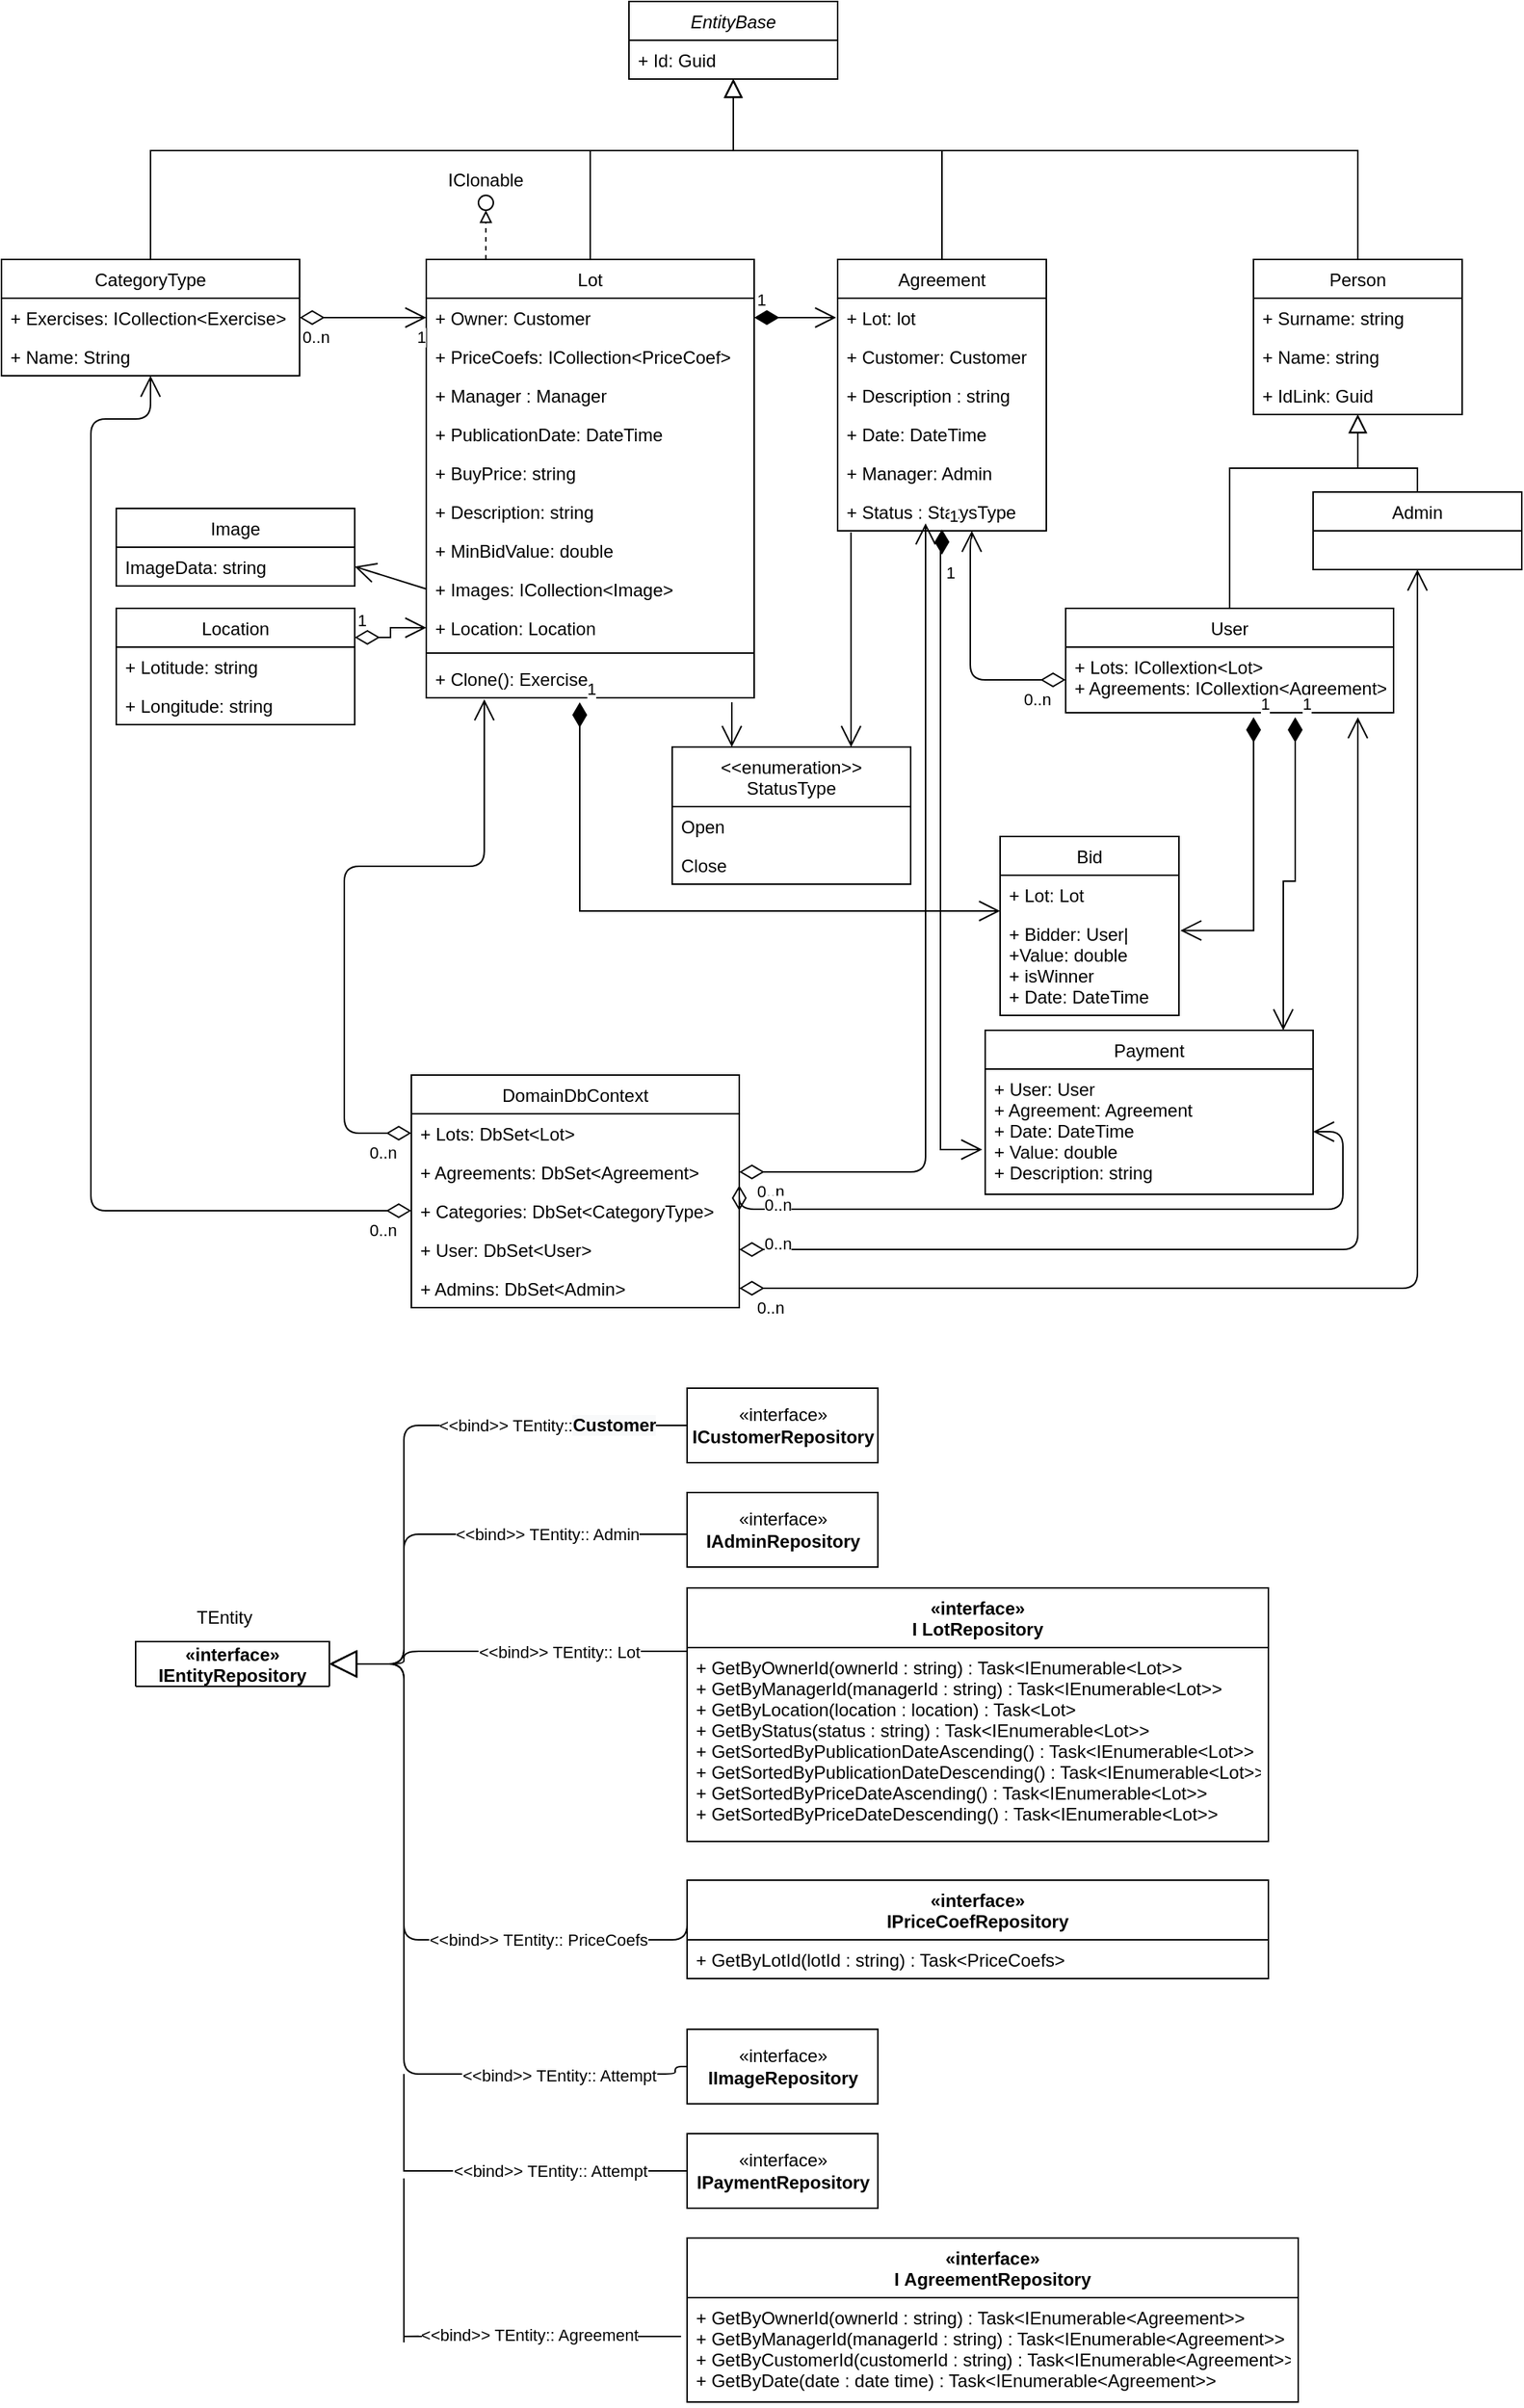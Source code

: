 <mxfile version="18.0.1" type="device" pages="2"><diagram id="C5RBs43oDa-KdzZeNtuy" name="Page-1"><mxGraphModel dx="4116" dy="1764" grid="1" gridSize="10" guides="1" tooltips="1" connect="1" arrows="1" fold="1" page="1" pageScale="1" pageWidth="827" pageHeight="1169" math="0" shadow="0"><root><mxCell id="WIyWlLk6GJQsqaUBKTNV-0"/><mxCell id="WIyWlLk6GJQsqaUBKTNV-1" parent="WIyWlLk6GJQsqaUBKTNV-0"/><mxCell id="zkfFHV4jXpPFQw0GAbJ--12" value="" style="endArrow=block;endSize=10;endFill=0;shadow=0;strokeWidth=1;rounded=0;edgeStyle=elbowEdgeStyle;elbow=vertical;exitX=0.5;exitY=0;exitDx=0;exitDy=0;entryX=0.5;entryY=1;entryDx=0;entryDy=0;" parent="WIyWlLk6GJQsqaUBKTNV-1" source="YwCKNLKNVFYCL5rvSwX6-68" target="YwCKNLKNVFYCL5rvSwX6-56" edge="1"><mxGeometry width="160" relative="1" as="geometry"><mxPoint x="215" y="523" as="sourcePoint"/><mxPoint x="304" y="377" as="targetPoint"/><Array as="points"><mxPoint x="290" y="413"/><mxPoint x="304" y="473"/><mxPoint x="249" y="513"/><mxPoint x="304" y="493"/></Array></mxGeometry></mxCell><mxCell id="zkfFHV4jXpPFQw0GAbJ--16" value="" style="endArrow=block;endSize=10;endFill=0;shadow=0;strokeWidth=1;rounded=0;edgeStyle=elbowEdgeStyle;elbow=vertical;exitX=0.5;exitY=0;exitDx=0;exitDy=0;entryX=0.5;entryY=1;entryDx=0;entryDy=0;" parent="WIyWlLk6GJQsqaUBKTNV-1" source="YwCKNLKNVFYCL5rvSwX6-64" target="YwCKNLKNVFYCL5rvSwX6-56" edge="1"><mxGeometry width="160" relative="1" as="geometry"><mxPoint x="404" y="523" as="sourcePoint"/><mxPoint x="304" y="377" as="targetPoint"/><Array as="points"><mxPoint x="350" y="413"/><mxPoint x="304" y="493"/><mxPoint x="304" y="493"/></Array></mxGeometry></mxCell><mxCell id="YwCKNLKNVFYCL5rvSwX6-27" value="Agreement" style="swimlane;fontStyle=0;childLayout=stackLayout;horizontal=1;startSize=26;fillColor=none;horizontalStack=0;resizeParent=1;resizeParentMax=0;resizeLast=0;collapsible=1;marginBottom=0;" parent="WIyWlLk6GJQsqaUBKTNV-1" vertex="1"><mxGeometry x="71" y="273" width="140" height="182" as="geometry"/></mxCell><mxCell id="zkfFHV4jXpPFQw0GAbJ--7" value="+ Lot: lot" style="text;align=left;verticalAlign=top;spacingLeft=4;spacingRight=4;overflow=hidden;rotatable=0;points=[[0,0.5],[1,0.5]];portConstraint=eastwest;" parent="YwCKNLKNVFYCL5rvSwX6-27" vertex="1"><mxGeometry y="26" width="140" height="26" as="geometry"/></mxCell><mxCell id="YwCKNLKNVFYCL5rvSwX6-4" value="+ Customer: Customer" style="text;align=left;verticalAlign=top;spacingLeft=4;spacingRight=4;overflow=hidden;rotatable=0;points=[[0,0.5],[1,0.5]];portConstraint=eastwest;rounded=0;shadow=0;html=0;" parent="YwCKNLKNVFYCL5rvSwX6-27" vertex="1"><mxGeometry y="52" width="140" height="26" as="geometry"/></mxCell><mxCell id="YwCKNLKNVFYCL5rvSwX6-7" value="+ Description : string" style="text;align=left;verticalAlign=top;spacingLeft=4;spacingRight=4;overflow=hidden;rotatable=0;points=[[0,0.5],[1,0.5]];portConstraint=eastwest;rounded=0;shadow=0;html=0;" parent="YwCKNLKNVFYCL5rvSwX6-27" vertex="1"><mxGeometry y="78" width="140" height="26" as="geometry"/></mxCell><mxCell id="YwCKNLKNVFYCL5rvSwX6-6" value="+ Date: DateTime" style="text;align=left;verticalAlign=top;spacingLeft=4;spacingRight=4;overflow=hidden;rotatable=0;points=[[0,0.5],[1,0.5]];portConstraint=eastwest;rounded=0;shadow=0;html=0;" parent="YwCKNLKNVFYCL5rvSwX6-27" vertex="1"><mxGeometry y="104" width="140" height="26" as="geometry"/></mxCell><mxCell id="YwCKNLKNVFYCL5rvSwX6-3" value="+ Manager: Admin " style="text;align=left;verticalAlign=top;spacingLeft=4;spacingRight=4;overflow=hidden;rotatable=0;points=[[0,0.5],[1,0.5]];portConstraint=eastwest;rounded=0;shadow=0;html=0;" parent="YwCKNLKNVFYCL5rvSwX6-27" vertex="1"><mxGeometry y="130" width="140" height="26" as="geometry"/></mxCell><mxCell id="zkfFHV4jXpPFQw0GAbJ--8" value="+ Status : StatysType" style="text;align=left;verticalAlign=top;spacingLeft=4;spacingRight=4;overflow=hidden;rotatable=0;points=[[0,0.5],[1,0.5]];portConstraint=eastwest;rounded=0;shadow=0;html=0;" parent="YwCKNLKNVFYCL5rvSwX6-27" vertex="1"><mxGeometry y="156" width="140" height="26" as="geometry"/></mxCell><mxCell id="YwCKNLKNVFYCL5rvSwX6-31" value="EntityBase" style="swimlane;fontStyle=2;childLayout=stackLayout;horizontal=1;startSize=26;fillColor=none;horizontalStack=0;resizeParent=1;resizeParentMax=0;resizeLast=0;collapsible=1;marginBottom=0;" parent="WIyWlLk6GJQsqaUBKTNV-1" vertex="1"><mxGeometry x="-69" y="100" width="140" height="52" as="geometry"/></mxCell><mxCell id="YwCKNLKNVFYCL5rvSwX6-32" value="+ Id: Guid" style="text;strokeColor=none;fillColor=none;align=left;verticalAlign=top;spacingLeft=4;spacingRight=4;overflow=hidden;rotatable=0;points=[[0,0.5],[1,0.5]];portConstraint=eastwest;" parent="YwCKNLKNVFYCL5rvSwX6-31" vertex="1"><mxGeometry y="26" width="140" height="26" as="geometry"/></mxCell><mxCell id="YwCKNLKNVFYCL5rvSwX6-41" value="CategoryType" style="swimlane;fontStyle=0;childLayout=stackLayout;horizontal=1;startSize=26;fillColor=none;horizontalStack=0;resizeParent=1;resizeParentMax=0;resizeLast=0;collapsible=1;marginBottom=0;" parent="WIyWlLk6GJQsqaUBKTNV-1" vertex="1"><mxGeometry x="-490" y="273" width="200" height="78" as="geometry"><mxRectangle x="-490" y="273" width="110" height="26" as="alternateBounds"/></mxGeometry></mxCell><mxCell id="YwCKNLKNVFYCL5rvSwX6-43" value="+ Exercises: ICollection&lt;Exercise&gt;" style="text;strokeColor=none;fillColor=none;align=left;verticalAlign=top;spacingLeft=4;spacingRight=4;overflow=hidden;rotatable=0;points=[[0,0.5],[1,0.5]];portConstraint=eastwest;" parent="YwCKNLKNVFYCL5rvSwX6-41" vertex="1"><mxGeometry y="26" width="200" height="26" as="geometry"/></mxCell><mxCell id="YwCKNLKNVFYCL5rvSwX6-42" value="+ Name: String" style="text;strokeColor=none;fillColor=none;align=left;verticalAlign=top;spacingLeft=4;spacingRight=4;overflow=hidden;rotatable=0;points=[[0,0.5],[1,0.5]];portConstraint=eastwest;" parent="YwCKNLKNVFYCL5rvSwX6-41" vertex="1"><mxGeometry y="52" width="200" height="26" as="geometry"/></mxCell><mxCell id="YwCKNLKNVFYCL5rvSwX6-45" value="&lt;&lt;enumeration&gt;&gt;&#10;StatusType" style="swimlane;fontStyle=0;childLayout=stackLayout;horizontal=1;startSize=40;fillColor=none;horizontalStack=0;resizeParent=1;resizeParentMax=0;resizeLast=0;collapsible=1;marginBottom=0;" parent="WIyWlLk6GJQsqaUBKTNV-1" vertex="1"><mxGeometry x="-40" y="600" width="160" height="92" as="geometry"/></mxCell><mxCell id="YwCKNLKNVFYCL5rvSwX6-46" value="Open" style="text;strokeColor=none;fillColor=none;align=left;verticalAlign=top;spacingLeft=4;spacingRight=4;overflow=hidden;rotatable=0;points=[[0,0.5],[1,0.5]];portConstraint=eastwest;" parent="YwCKNLKNVFYCL5rvSwX6-45" vertex="1"><mxGeometry y="40" width="160" height="26" as="geometry"/></mxCell><mxCell id="YwCKNLKNVFYCL5rvSwX6-47" value="Close&#10;" style="text;strokeColor=none;fillColor=none;align=left;verticalAlign=top;spacingLeft=4;spacingRight=4;overflow=hidden;rotatable=0;points=[[0,0.5],[1,0.5]];portConstraint=eastwest;" parent="YwCKNLKNVFYCL5rvSwX6-45" vertex="1"><mxGeometry y="66" width="160" height="26" as="geometry"/></mxCell><mxCell id="YwCKNLKNVFYCL5rvSwX6-52" value="Lot" style="swimlane;fontStyle=0;align=center;verticalAlign=top;childLayout=stackLayout;horizontal=1;startSize=26;horizontalStack=0;resizeParent=1;resizeParentMax=0;resizeLast=0;collapsible=1;marginBottom=0;" parent="WIyWlLk6GJQsqaUBKTNV-1" vertex="1"><mxGeometry x="-205" y="273" width="220" height="294" as="geometry"/></mxCell><mxCell id="YwCKNLKNVFYCL5rvSwX6-21" value="+ Owner: Customer" style="text;strokeColor=none;fillColor=none;align=left;verticalAlign=top;spacingLeft=4;spacingRight=4;overflow=hidden;rotatable=0;points=[[0,0.5],[1,0.5]];portConstraint=eastwest;" parent="YwCKNLKNVFYCL5rvSwX6-52" vertex="1"><mxGeometry y="26" width="220" height="26" as="geometry"/></mxCell><mxCell id="YwCKNLKNVFYCL5rvSwX6-20" value="+ PriceCoefs: ICollection&lt;PriceCoef&gt;" style="text;strokeColor=none;fillColor=none;align=left;verticalAlign=top;spacingLeft=4;spacingRight=4;overflow=hidden;rotatable=0;points=[[0,0.5],[1,0.5]];portConstraint=eastwest;" parent="YwCKNLKNVFYCL5rvSwX6-52" vertex="1"><mxGeometry y="52" width="220" height="26" as="geometry"/></mxCell><mxCell id="YwCKNLKNVFYCL5rvSwX6-22" value="+ Manager : Manager" style="text;strokeColor=none;fillColor=none;align=left;verticalAlign=top;spacingLeft=4;spacingRight=4;overflow=hidden;rotatable=0;points=[[0,0.5],[1,0.5]];portConstraint=eastwest;" parent="YwCKNLKNVFYCL5rvSwX6-52" vertex="1"><mxGeometry y="78" width="220" height="26" as="geometry"/></mxCell><mxCell id="YwCKNLKNVFYCL5rvSwX6-40" value="+ PublicationDate: DateTime" style="text;strokeColor=none;fillColor=none;align=left;verticalAlign=top;spacingLeft=4;spacingRight=4;overflow=hidden;rotatable=0;points=[[0,0.5],[1,0.5]];portConstraint=eastwest;" parent="YwCKNLKNVFYCL5rvSwX6-52" vertex="1"><mxGeometry y="104" width="220" height="26" as="geometry"/></mxCell><mxCell id="YwCKNLKNVFYCL5rvSwX6-38" value="+ BuyPrice: string" style="text;strokeColor=none;fillColor=none;align=left;verticalAlign=top;spacingLeft=4;spacingRight=4;overflow=hidden;rotatable=0;points=[[0,0.5],[1,0.5]];portConstraint=eastwest;" parent="YwCKNLKNVFYCL5rvSwX6-52" vertex="1"><mxGeometry y="130" width="220" height="26" as="geometry"/></mxCell><mxCell id="YwCKNLKNVFYCL5rvSwX6-39" value="+ Description: string" style="text;strokeColor=none;fillColor=none;align=left;verticalAlign=top;spacingLeft=4;spacingRight=4;overflow=hidden;rotatable=0;points=[[0,0.5],[1,0.5]];portConstraint=eastwest;" parent="YwCKNLKNVFYCL5rvSwX6-52" vertex="1"><mxGeometry y="156" width="220" height="26" as="geometry"/></mxCell><mxCell id="YwCKNLKNVFYCL5rvSwX6-37" value="+ MinBidValue: double" style="text;strokeColor=none;fillColor=none;align=left;verticalAlign=top;spacingLeft=4;spacingRight=4;overflow=hidden;rotatable=0;points=[[0,0.5],[1,0.5]];portConstraint=eastwest;" parent="YwCKNLKNVFYCL5rvSwX6-52" vertex="1"><mxGeometry y="182" width="220" height="26" as="geometry"/></mxCell><mxCell id="YwCKNLKNVFYCL5rvSwX6-36" value="+ Images: ICollection&lt;Image&gt;" style="text;strokeColor=none;fillColor=none;align=left;verticalAlign=top;spacingLeft=4;spacingRight=4;overflow=hidden;rotatable=0;points=[[0,0.5],[1,0.5]];portConstraint=eastwest;" parent="YwCKNLKNVFYCL5rvSwX6-52" vertex="1"><mxGeometry y="208" width="220" height="26" as="geometry"/></mxCell><mxCell id="YwCKNLKNVFYCL5rvSwX6-35" value="+ Location: Location" style="text;strokeColor=none;fillColor=none;align=left;verticalAlign=top;spacingLeft=4;spacingRight=4;overflow=hidden;rotatable=0;points=[[0,0.5],[1,0.5]];portConstraint=eastwest;" parent="YwCKNLKNVFYCL5rvSwX6-52" vertex="1"><mxGeometry y="234" width="220" height="26" as="geometry"/></mxCell><mxCell id="YwCKNLKNVFYCL5rvSwX6-54" value="" style="line;strokeWidth=1;fillColor=none;align=left;verticalAlign=middle;spacingTop=-1;spacingLeft=3;spacingRight=3;rotatable=0;labelPosition=right;points=[];portConstraint=eastwest;" parent="YwCKNLKNVFYCL5rvSwX6-52" vertex="1"><mxGeometry y="260" width="220" height="8" as="geometry"/></mxCell><mxCell id="YwCKNLKNVFYCL5rvSwX6-55" value="+ Clone(): Exercise" style="text;strokeColor=none;fillColor=none;align=left;verticalAlign=top;spacingLeft=4;spacingRight=4;overflow=hidden;rotatable=0;points=[[0,0.5],[1,0.5]];portConstraint=eastwest;" parent="YwCKNLKNVFYCL5rvSwX6-52" vertex="1"><mxGeometry y="268" width="220" height="26" as="geometry"/></mxCell><mxCell id="YwCKNLKNVFYCL5rvSwX6-56" value="Person" style="swimlane;fontStyle=0;childLayout=stackLayout;horizontal=1;startSize=26;fillColor=none;horizontalStack=0;resizeParent=1;resizeParentMax=0;resizeLast=0;collapsible=1;marginBottom=0;" parent="WIyWlLk6GJQsqaUBKTNV-1" vertex="1"><mxGeometry x="350" y="273" width="140" height="104" as="geometry"/></mxCell><mxCell id="YwCKNLKNVFYCL5rvSwX6-59" value="+ Surname: string" style="text;strokeColor=none;fillColor=none;align=left;verticalAlign=top;spacingLeft=4;spacingRight=4;overflow=hidden;rotatable=0;points=[[0,0.5],[1,0.5]];portConstraint=eastwest;" parent="YwCKNLKNVFYCL5rvSwX6-56" vertex="1"><mxGeometry y="26" width="140" height="26" as="geometry"/></mxCell><mxCell id="YwCKNLKNVFYCL5rvSwX6-58" value="+ Name: string" style="text;strokeColor=none;fillColor=none;align=left;verticalAlign=top;spacingLeft=4;spacingRight=4;overflow=hidden;rotatable=0;points=[[0,0.5],[1,0.5]];portConstraint=eastwest;" parent="YwCKNLKNVFYCL5rvSwX6-56" vertex="1"><mxGeometry y="52" width="140" height="26" as="geometry"/></mxCell><mxCell id="YwCKNLKNVFYCL5rvSwX6-57" value="+ IdLink: Guid" style="text;strokeColor=none;fillColor=none;align=left;verticalAlign=top;spacingLeft=4;spacingRight=4;overflow=hidden;rotatable=0;points=[[0,0.5],[1,0.5]];portConstraint=eastwest;" parent="YwCKNLKNVFYCL5rvSwX6-56" vertex="1"><mxGeometry y="78" width="140" height="26" as="geometry"/></mxCell><mxCell id="YwCKNLKNVFYCL5rvSwX6-64" value="Admin" style="swimlane;fontStyle=0;childLayout=stackLayout;horizontal=1;startSize=26;fillColor=none;horizontalStack=0;resizeParent=1;resizeParentMax=0;resizeLast=0;collapsible=1;marginBottom=0;" parent="WIyWlLk6GJQsqaUBKTNV-1" vertex="1"><mxGeometry x="390" y="429" width="140" height="52" as="geometry"/></mxCell><mxCell id="YwCKNLKNVFYCL5rvSwX6-68" value="User" style="swimlane;fontStyle=0;childLayout=stackLayout;horizontal=1;startSize=26;fillColor=none;horizontalStack=0;resizeParent=1;resizeParentMax=0;resizeLast=0;collapsible=1;marginBottom=0;" parent="WIyWlLk6GJQsqaUBKTNV-1" vertex="1"><mxGeometry x="224" y="507" width="220" height="70" as="geometry"/></mxCell><mxCell id="YwCKNLKNVFYCL5rvSwX6-72" value="+ Lots: ICollextion&lt;Lot&gt;&#10;+ Agreements: ICollextion&lt;Agreement&gt;&#10;" style="text;strokeColor=none;fillColor=none;align=left;verticalAlign=top;spacingLeft=4;spacingRight=4;overflow=hidden;rotatable=0;points=[[0,0.5],[1,0.5]];portConstraint=eastwest;" parent="YwCKNLKNVFYCL5rvSwX6-68" vertex="1"><mxGeometry y="26" width="220" height="44" as="geometry"/></mxCell><mxCell id="YwCKNLKNVFYCL5rvSwX6-75" value="" style="endArrow=block;endSize=10;endFill=0;shadow=0;strokeWidth=1;rounded=0;edgeStyle=elbowEdgeStyle;elbow=vertical;exitX=0.5;exitY=0;exitDx=0;exitDy=0;entryX=0.5;entryY=1;entryDx=0;entryDy=0;" parent="WIyWlLk6GJQsqaUBKTNV-1" source="YwCKNLKNVFYCL5rvSwX6-27" target="YwCKNLKNVFYCL5rvSwX6-31" edge="1"><mxGeometry width="160" relative="1" as="geometry"><mxPoint x="160" y="467" as="sourcePoint"/><mxPoint x="-70" y="173" as="targetPoint"/><Array as="points"><mxPoint x="40" y="200"/><mxPoint x="-50" y="203"/><mxPoint x="-10" y="207"/><mxPoint x="249" y="437"/><mxPoint x="249" y="417"/><mxPoint x="194" y="457"/><mxPoint x="249" y="437"/></Array></mxGeometry></mxCell><mxCell id="YwCKNLKNVFYCL5rvSwX6-76" value="" style="endArrow=block;endSize=10;endFill=0;shadow=0;strokeWidth=1;rounded=0;edgeStyle=elbowEdgeStyle;elbow=vertical;exitX=0.5;exitY=0;exitDx=0;exitDy=0;entryX=0.5;entryY=1;entryDx=0;entryDy=0;" parent="WIyWlLk6GJQsqaUBKTNV-1" source="YwCKNLKNVFYCL5rvSwX6-52" target="YwCKNLKNVFYCL5rvSwX6-31" edge="1"><mxGeometry width="160" relative="1" as="geometry"><mxPoint x="-115" y="287" as="sourcePoint"/><mxPoint x="1" y="166" as="targetPoint"/><Array as="points"><mxPoint x="-60" y="200"/><mxPoint x="-90" y="217"/><mxPoint x="-10" y="221"/><mxPoint x="249" y="451"/><mxPoint x="249" y="431"/><mxPoint x="194" y="471"/><mxPoint x="249" y="451"/></Array></mxGeometry></mxCell><mxCell id="YwCKNLKNVFYCL5rvSwX6-77" value="" style="endArrow=block;endSize=10;endFill=0;shadow=0;strokeWidth=1;rounded=0;edgeStyle=elbowEdgeStyle;elbow=vertical;entryX=0.5;entryY=1;entryDx=0;entryDy=0;" parent="WIyWlLk6GJQsqaUBKTNV-1" source="YwCKNLKNVFYCL5rvSwX6-41" target="YwCKNLKNVFYCL5rvSwX6-31" edge="1"><mxGeometry width="160" relative="1" as="geometry"><mxPoint x="-105" y="283" as="sourcePoint"/><mxPoint x="-60" y="169" as="targetPoint"/><Array as="points"><mxPoint x="-140" y="200"/><mxPoint x="-200" y="203"/><mxPoint x="-170" y="213"/><mxPoint x="-260" y="203"/><mxPoint y="217"/><mxPoint x="259" y="447"/><mxPoint x="259" y="427"/><mxPoint x="204" y="467"/><mxPoint x="259" y="447"/></Array></mxGeometry></mxCell><mxCell id="YwCKNLKNVFYCL5rvSwX6-78" value="" style="endArrow=block;endSize=10;endFill=0;shadow=0;strokeWidth=1;rounded=0;edgeStyle=elbowEdgeStyle;elbow=vertical;exitX=0.5;exitY=0;exitDx=0;exitDy=0;entryX=0.5;entryY=1;entryDx=0;entryDy=0;" parent="WIyWlLk6GJQsqaUBKTNV-1" source="YwCKNLKNVFYCL5rvSwX6-56" target="YwCKNLKNVFYCL5rvSwX6-31" edge="1"><mxGeometry width="160" relative="1" as="geometry"><mxPoint x="110.0" y="283" as="sourcePoint"/><mxPoint x="-105.0" y="162" as="targetPoint"/><Array as="points"><mxPoint x="50" y="200"/><mxPoint x="50" y="203"/><mxPoint x="90" y="203"/><mxPoint y="217"/><mxPoint x="259" y="447"/><mxPoint x="259" y="427"/><mxPoint x="204" y="467"/><mxPoint x="259" y="447"/></Array></mxGeometry></mxCell><mxCell id="YwCKNLKNVFYCL5rvSwX6-80" value="" style="endArrow=open;endFill=1;endSize=12;html=1;entryX=0.25;entryY=0;entryDx=0;entryDy=0;" parent="WIyWlLk6GJQsqaUBKTNV-1" target="YwCKNLKNVFYCL5rvSwX6-45" edge="1"><mxGeometry width="160" relative="1" as="geometry"><mxPoint y="570" as="sourcePoint"/><mxPoint x="-160" y="363" as="targetPoint"/></mxGeometry></mxCell><mxCell id="YwCKNLKNVFYCL5rvSwX6-88" value="" style="endArrow=open;html=1;endSize=12;startArrow=diamondThin;startSize=14;startFill=0;edgeStyle=orthogonalEdgeStyle;exitX=1;exitY=0.5;exitDx=0;exitDy=0;entryX=0;entryY=0.5;entryDx=0;entryDy=0;" parent="WIyWlLk6GJQsqaUBKTNV-1" source="YwCKNLKNVFYCL5rvSwX6-43" target="YwCKNLKNVFYCL5rvSwX6-21" edge="1"><mxGeometry x="-0.25" y="-81" relative="1" as="geometry"><mxPoint x="-500" y="363" as="sourcePoint"/><mxPoint x="-340" y="363" as="targetPoint"/><mxPoint as="offset"/></mxGeometry></mxCell><mxCell id="YwCKNLKNVFYCL5rvSwX6-89" value="0..n" style="edgeLabel;resizable=0;html=1;align=left;verticalAlign=top;" parent="YwCKNLKNVFYCL5rvSwX6-88" connectable="0" vertex="1"><mxGeometry x="-1" relative="1" as="geometry"/></mxCell><mxCell id="YwCKNLKNVFYCL5rvSwX6-90" value="1" style="edgeLabel;resizable=0;html=1;align=right;verticalAlign=top;" parent="YwCKNLKNVFYCL5rvSwX6-88" connectable="0" vertex="1"><mxGeometry x="1" relative="1" as="geometry"/></mxCell><mxCell id="YwCKNLKNVFYCL5rvSwX6-94" value="" style="endArrow=open;html=1;endSize=12;startArrow=diamondThin;startSize=14;startFill=0;edgeStyle=orthogonalEdgeStyle;exitX=0;exitY=0.5;exitDx=0;exitDy=0;entryX=0.643;entryY=1;entryDx=0;entryDy=0;entryPerimeter=0;" parent="WIyWlLk6GJQsqaUBKTNV-1" source="YwCKNLKNVFYCL5rvSwX6-72" target="zkfFHV4jXpPFQw0GAbJ--8" edge="1"><mxGeometry x="-0.25" y="-81" relative="1" as="geometry"><mxPoint x="-10.0" y="348" as="sourcePoint"/><mxPoint x="310" y="460" as="targetPoint"/><Array as="points"><mxPoint x="160" y="555"/><mxPoint x="160" y="460"/><mxPoint x="161" y="460"/></Array><mxPoint as="offset"/></mxGeometry></mxCell><mxCell id="YwCKNLKNVFYCL5rvSwX6-95" value="0..n" style="edgeLabel;resizable=0;html=1;align=left;verticalAlign=top;" parent="YwCKNLKNVFYCL5rvSwX6-94" connectable="0" vertex="1"><mxGeometry x="-1" relative="1" as="geometry"><mxPoint x="-30" as="offset"/></mxGeometry></mxCell><mxCell id="YwCKNLKNVFYCL5rvSwX6-96" value="1" style="edgeLabel;resizable=0;html=1;align=right;verticalAlign=top;" parent="YwCKNLKNVFYCL5rvSwX6-94" connectable="0" vertex="1"><mxGeometry x="1" relative="1" as="geometry"><mxPoint x="-11" y="15" as="offset"/></mxGeometry></mxCell><mxCell id="YwCKNLKNVFYCL5rvSwX6-100" value="" style="rounded=0;orthogonalLoop=1;jettySize=auto;html=1;endArrow=block;endFill=0;dashed=1;startArrow=none;startFill=0;" parent="WIyWlLk6GJQsqaUBKTNV-1" target="YwCKNLKNVFYCL5rvSwX6-102" edge="1"><mxGeometry relative="1" as="geometry"><mxPoint x="-165" y="273" as="sourcePoint"/></mxGeometry></mxCell><mxCell id="YwCKNLKNVFYCL5rvSwX6-102" value="" style="ellipse;whiteSpace=wrap;html=1;fontFamily=Helvetica;fontSize=12;fontColor=#000000;align=center;strokeColor=#000000;fillColor=#ffffff;points=[];aspect=fixed;resizable=0;" parent="WIyWlLk6GJQsqaUBKTNV-1" vertex="1"><mxGeometry x="-170" y="230" width="10" height="10" as="geometry"/></mxCell><mxCell id="YwCKNLKNVFYCL5rvSwX6-104" value="IClonable" style="text;html=1;strokeColor=none;fillColor=none;align=center;verticalAlign=middle;whiteSpace=wrap;rounded=0;" parent="WIyWlLk6GJQsqaUBKTNV-1" vertex="1"><mxGeometry x="-185" y="210" width="40" height="20" as="geometry"/></mxCell><mxCell id="YwCKNLKNVFYCL5rvSwX6-106" value="DomainDbContext" style="swimlane;fontStyle=0;childLayout=stackLayout;horizontal=1;startSize=26;fillColor=none;horizontalStack=0;resizeParent=1;resizeParentMax=0;resizeLast=0;collapsible=1;marginBottom=0;" parent="WIyWlLk6GJQsqaUBKTNV-1" vertex="1"><mxGeometry x="-215" y="820" width="220" height="156" as="geometry"/></mxCell><mxCell id="YwCKNLKNVFYCL5rvSwX6-112" value="+ Lots: DbSet&lt;Lot&gt;" style="text;strokeColor=none;fillColor=none;align=left;verticalAlign=top;spacingLeft=4;spacingRight=4;overflow=hidden;rotatable=0;points=[[0,0.5],[1,0.5]];portConstraint=eastwest;" parent="YwCKNLKNVFYCL5rvSwX6-106" vertex="1"><mxGeometry y="26" width="220" height="26" as="geometry"/></mxCell><mxCell id="YwCKNLKNVFYCL5rvSwX6-111" value="+ Agreements: DbSet&lt;Agreement&gt;" style="text;strokeColor=none;fillColor=none;align=left;verticalAlign=top;spacingLeft=4;spacingRight=4;overflow=hidden;rotatable=0;points=[[0,0.5],[1,0.5]];portConstraint=eastwest;" parent="YwCKNLKNVFYCL5rvSwX6-106" vertex="1"><mxGeometry y="52" width="220" height="26" as="geometry"/></mxCell><mxCell id="YwCKNLKNVFYCL5rvSwX6-110" value="+ Categories: DbSet&lt;CategoryType&gt;" style="text;strokeColor=none;fillColor=none;align=left;verticalAlign=top;spacingLeft=4;spacingRight=4;overflow=hidden;rotatable=0;points=[[0,0.5],[1,0.5]];portConstraint=eastwest;" parent="YwCKNLKNVFYCL5rvSwX6-106" vertex="1"><mxGeometry y="78" width="220" height="26" as="geometry"/></mxCell><mxCell id="YwCKNLKNVFYCL5rvSwX6-113" value="+ User: DbSet&lt;User&gt;" style="text;strokeColor=none;fillColor=none;align=left;verticalAlign=top;spacingLeft=4;spacingRight=4;overflow=hidden;rotatable=0;points=[[0,0.5],[1,0.5]];portConstraint=eastwest;" parent="YwCKNLKNVFYCL5rvSwX6-106" vertex="1"><mxGeometry y="104" width="220" height="26" as="geometry"/></mxCell><mxCell id="YwCKNLKNVFYCL5rvSwX6-109" value="+ Admins: DbSet&lt;Admin&gt;" style="text;strokeColor=none;fillColor=none;align=left;verticalAlign=top;spacingLeft=4;spacingRight=4;overflow=hidden;rotatable=0;points=[[0,0.5],[1,0.5]];portConstraint=eastwest;" parent="YwCKNLKNVFYCL5rvSwX6-106" vertex="1"><mxGeometry y="130" width="220" height="26" as="geometry"/></mxCell><mxCell id="YwCKNLKNVFYCL5rvSwX6-115" value="" style="endArrow=open;html=1;endSize=12;startArrow=diamondThin;startSize=14;startFill=0;edgeStyle=orthogonalEdgeStyle;exitX=0;exitY=0.5;exitDx=0;exitDy=0;entryX=0.5;entryY=1;entryDx=0;entryDy=0;" parent="WIyWlLk6GJQsqaUBKTNV-1" source="YwCKNLKNVFYCL5rvSwX6-110" target="YwCKNLKNVFYCL5rvSwX6-41" edge="1"><mxGeometry x="-0.25" y="-81" relative="1" as="geometry"><mxPoint x="-410" y="420" as="sourcePoint"/><mxPoint x="-430" y="350" as="targetPoint"/><Array as="points"><mxPoint x="-430" y="911"/><mxPoint x="-430" y="380"/><mxPoint x="-390" y="380"/></Array><mxPoint as="offset"/></mxGeometry></mxCell><mxCell id="YwCKNLKNVFYCL5rvSwX6-116" value="0..n" style="edgeLabel;resizable=0;html=1;align=left;verticalAlign=top;" parent="YwCKNLKNVFYCL5rvSwX6-115" connectable="0" vertex="1"><mxGeometry x="-1" relative="1" as="geometry"><mxPoint x="-30" as="offset"/></mxGeometry></mxCell><mxCell id="YwCKNLKNVFYCL5rvSwX6-118" value="" style="endArrow=open;html=1;endSize=12;startArrow=diamondThin;startSize=14;startFill=0;edgeStyle=orthogonalEdgeStyle;exitX=0;exitY=0.5;exitDx=0;exitDy=0;entryX=0.177;entryY=1.038;entryDx=0;entryDy=0;entryPerimeter=0;" parent="WIyWlLk6GJQsqaUBKTNV-1" source="YwCKNLKNVFYCL5rvSwX6-112" target="YwCKNLKNVFYCL5rvSwX6-55" edge="1"><mxGeometry x="-0.25" y="-81" relative="1" as="geometry"><mxPoint x="-210" y="751" as="sourcePoint"/><mxPoint x="-420" y="360" as="targetPoint"/><Array as="points"><mxPoint x="-260" y="859"/><mxPoint x="-260" y="680"/><mxPoint x="-166" y="680"/></Array><mxPoint as="offset"/></mxGeometry></mxCell><mxCell id="YwCKNLKNVFYCL5rvSwX6-119" value="0..n" style="edgeLabel;resizable=0;html=1;align=left;verticalAlign=top;" parent="YwCKNLKNVFYCL5rvSwX6-118" connectable="0" vertex="1"><mxGeometry x="-1" relative="1" as="geometry"><mxPoint x="-30" as="offset"/></mxGeometry></mxCell><mxCell id="YwCKNLKNVFYCL5rvSwX6-120" value="" style="endArrow=open;html=1;endSize=12;startArrow=diamondThin;startSize=14;startFill=0;edgeStyle=orthogonalEdgeStyle;exitX=1;exitY=0.5;exitDx=0;exitDy=0;" parent="WIyWlLk6GJQsqaUBKTNV-1" source="YwCKNLKNVFYCL5rvSwX6-111" edge="1"><mxGeometry x="-0.25" y="-81" relative="1" as="geometry"><mxPoint x="40" y="689" as="sourcePoint"/><mxPoint x="130" y="450" as="targetPoint"/><Array as="points"><mxPoint x="130" y="885"/><mxPoint x="130" y="454"/></Array><mxPoint as="offset"/></mxGeometry></mxCell><mxCell id="YwCKNLKNVFYCL5rvSwX6-121" value="0..n" style="edgeLabel;resizable=0;html=1;align=left;verticalAlign=top;" parent="YwCKNLKNVFYCL5rvSwX6-120" connectable="0" vertex="1"><mxGeometry x="-1" relative="1" as="geometry"><mxPoint x="10" as="offset"/></mxGeometry></mxCell><mxCell id="YwCKNLKNVFYCL5rvSwX6-122" value="" style="endArrow=open;html=1;endSize=12;startArrow=diamondThin;startSize=14;startFill=0;edgeStyle=orthogonalEdgeStyle;entryX=0.891;entryY=1.068;entryDx=0;entryDy=0;entryPerimeter=0;exitX=1;exitY=0.5;exitDx=0;exitDy=0;" parent="WIyWlLk6GJQsqaUBKTNV-1" target="YwCKNLKNVFYCL5rvSwX6-72" edge="1" source="YwCKNLKNVFYCL5rvSwX6-113"><mxGeometry x="-0.25" y="-81" relative="1" as="geometry"><mxPoint y="770" as="sourcePoint"/><mxPoint x="310" y="550" as="targetPoint"/><Array as="points"><mxPoint x="420" y="937"/></Array><mxPoint as="offset"/></mxGeometry></mxCell><mxCell id="YwCKNLKNVFYCL5rvSwX6-123" value="0..n" style="edgeLabel;resizable=0;html=1;align=left;verticalAlign=top;" parent="YwCKNLKNVFYCL5rvSwX6-122" connectable="0" vertex="1"><mxGeometry x="-1" relative="1" as="geometry"><mxPoint x="15" y="-17" as="offset"/></mxGeometry></mxCell><mxCell id="YwCKNLKNVFYCL5rvSwX6-126" value="" style="endArrow=open;html=1;endSize=12;startArrow=diamondThin;startSize=14;startFill=0;edgeStyle=orthogonalEdgeStyle;entryX=0.5;entryY=1;entryDx=0;entryDy=0;exitX=1;exitY=0.5;exitDx=0;exitDy=0;" parent="WIyWlLk6GJQsqaUBKTNV-1" source="YwCKNLKNVFYCL5rvSwX6-109" target="YwCKNLKNVFYCL5rvSwX6-64" edge="1"><mxGeometry x="-0.25" y="-81" relative="1" as="geometry"><mxPoint x="150" y="797.91" as="sourcePoint"/><mxPoint x="484.81" y="510.002" as="targetPoint"/><Array as="points"><mxPoint x="460" y="963"/></Array><mxPoint as="offset"/></mxGeometry></mxCell><mxCell id="YwCKNLKNVFYCL5rvSwX6-127" value="0..n" style="edgeLabel;resizable=0;html=1;align=left;verticalAlign=top;" parent="YwCKNLKNVFYCL5rvSwX6-126" connectable="0" vertex="1"><mxGeometry x="-1" relative="1" as="geometry"><mxPoint x="10" as="offset"/></mxGeometry></mxCell><mxCell id="YwCKNLKNVFYCL5rvSwX6-128" value="«interface»&#10;IEntityRepository" style="swimlane;fontStyle=1;childLayout=stackLayout;horizontal=1;startSize=30;fillColor=none;horizontalStack=0;resizeParent=1;resizeParentMax=0;resizeLast=0;collapsible=1;marginBottom=0;" parent="WIyWlLk6GJQsqaUBKTNV-1" vertex="1" collapsed="1"><mxGeometry x="-400" y="1200" width="130" height="30" as="geometry"><mxRectangle x="-660" y="1070" width="470" height="212" as="alternateBounds"/></mxGeometry></mxCell><mxCell id="YwCKNLKNVFYCL5rvSwX6-129" value="+ GetAll() : Task&lt;IEnumerable&lt;TEntity&gt;&gt;" style="text;strokeColor=none;fillColor=none;align=left;verticalAlign=top;spacingLeft=4;spacingRight=4;overflow=hidden;rotatable=0;points=[[0,0.5],[1,0.5]];portConstraint=eastwest;" parent="YwCKNLKNVFYCL5rvSwX6-128" vertex="1"><mxGeometry y="30" width="470" height="26" as="geometry"/></mxCell><mxCell id="YwCKNLKNVFYCL5rvSwX6-135" value="+ Find(expression: Expression&lt;Func&lt;TEntity, bool&gt;&gt;) :Task&lt;IEnumerable&lt;TEntity&gt;&gt;" style="text;strokeColor=none;fillColor=none;align=left;verticalAlign=top;spacingLeft=4;spacingRight=4;overflow=hidden;rotatable=0;points=[[0,0.5],[1,0.5]];portConstraint=eastwest;" parent="YwCKNLKNVFYCL5rvSwX6-128" vertex="1"><mxGeometry y="56" width="470" height="26" as="geometry"/></mxCell><mxCell id="YwCKNLKNVFYCL5rvSwX6-136" value="+ FirstOrDefault(expression: Expression&lt;Func&lt;TEntity, bool&gt;&gt;) :Task&lt;TEntity&gt;" style="text;strokeColor=none;fillColor=none;align=left;verticalAlign=top;spacingLeft=4;spacingRight=4;overflow=hidden;rotatable=0;points=[[0,0.5],[1,0.5]];portConstraint=eastwest;" parent="YwCKNLKNVFYCL5rvSwX6-128" vertex="1"><mxGeometry y="82" width="470" height="26" as="geometry"/></mxCell><mxCell id="YwCKNLKNVFYCL5rvSwX6-130" value="+ GetById(id : Guid):Task&lt;TEntity&gt;" style="text;strokeColor=none;fillColor=none;align=left;verticalAlign=top;spacingLeft=4;spacingRight=4;overflow=hidden;rotatable=0;points=[[0,0.5],[1,0.5]];portConstraint=eastwest;" parent="YwCKNLKNVFYCL5rvSwX6-128" vertex="1"><mxGeometry y="108" width="470" height="26" as="geometry"/></mxCell><mxCell id="YwCKNLKNVFYCL5rvSwX6-138" value="+ Add(entity: TEntity) : Task " style="text;strokeColor=none;fillColor=none;align=left;verticalAlign=top;spacingLeft=4;spacingRight=4;overflow=hidden;rotatable=0;points=[[0,0.5],[1,0.5]];portConstraint=eastwest;" parent="YwCKNLKNVFYCL5rvSwX6-128" vertex="1"><mxGeometry y="134" width="470" height="26" as="geometry"/></mxCell><mxCell id="YwCKNLKNVFYCL5rvSwX6-137" value="+ Update(entity: TEntity) : Task " style="text;strokeColor=none;fillColor=none;align=left;verticalAlign=top;spacingLeft=4;spacingRight=4;overflow=hidden;rotatable=0;points=[[0,0.5],[1,0.5]];portConstraint=eastwest;" parent="YwCKNLKNVFYCL5rvSwX6-128" vertex="1"><mxGeometry y="160" width="470" height="26" as="geometry"/></mxCell><mxCell id="YwCKNLKNVFYCL5rvSwX6-131" value="+ Remove(entity: TEntity) : Task " style="text;strokeColor=none;fillColor=none;align=left;verticalAlign=top;spacingLeft=4;spacingRight=4;overflow=hidden;rotatable=0;points=[[0,0.5],[1,0.5]];portConstraint=eastwest;" parent="YwCKNLKNVFYCL5rvSwX6-128" vertex="1"><mxGeometry y="186" width="470" height="26" as="geometry"/></mxCell><mxCell id="YwCKNLKNVFYCL5rvSwX6-134" value="TEntity" style="text;strokeColor=none;fillColor=none;align=left;verticalAlign=top;spacingLeft=4;spacingRight=4;overflow=hidden;rotatable=0;points=[[0,0.5],[1,0.5]];portConstraint=eastwest;" parent="WIyWlLk6GJQsqaUBKTNV-1" vertex="1"><mxGeometry x="-365" y="1170" width="60" height="30" as="geometry"/></mxCell><mxCell id="YwCKNLKNVFYCL5rvSwX6-139" value="«interface»&lt;br&gt;&lt;b&gt;IAdminRepository&lt;/b&gt;" style="html=1;" parent="WIyWlLk6GJQsqaUBKTNV-1" vertex="1"><mxGeometry x="-30" y="1100" width="128" height="50" as="geometry"/></mxCell><mxCell id="YwCKNLKNVFYCL5rvSwX6-140" value="«interface»&lt;br&gt;&lt;b&gt;ICustomerRepository&lt;/b&gt;" style="html=1;" parent="WIyWlLk6GJQsqaUBKTNV-1" vertex="1"><mxGeometry x="-30" y="1030" width="128" height="50" as="geometry"/></mxCell><mxCell id="YwCKNLKNVFYCL5rvSwX6-152" value="«interface»&#10;IPriceCoefRepository" style="swimlane;fontStyle=1;childLayout=stackLayout;horizontal=1;startSize=40;fillColor=none;horizontalStack=0;resizeParent=1;resizeParentMax=0;resizeLast=0;collapsible=1;marginBottom=0;" parent="WIyWlLk6GJQsqaUBKTNV-1" vertex="1"><mxGeometry x="-30" y="1360" width="390" height="66" as="geometry"/></mxCell><mxCell id="YwCKNLKNVFYCL5rvSwX6-153" value="+ GetByLotId(lotId : string) : Task&lt;PriceCoefs&gt;" style="text;strokeColor=none;fillColor=none;align=left;verticalAlign=top;spacingLeft=4;spacingRight=4;overflow=hidden;rotatable=0;points=[[0,0.5],[1,0.5]];portConstraint=eastwest;" parent="YwCKNLKNVFYCL5rvSwX6-152" vertex="1"><mxGeometry y="40" width="390" height="26" as="geometry"/></mxCell><mxCell id="YwCKNLKNVFYCL5rvSwX6-156" value="«interface»&#10;I LotRepository" style="swimlane;fontStyle=1;childLayout=stackLayout;horizontal=1;startSize=40;fillColor=none;horizontalStack=0;resizeParent=1;resizeParentMax=0;resizeLast=0;collapsible=1;marginBottom=0;" parent="WIyWlLk6GJQsqaUBKTNV-1" vertex="1"><mxGeometry x="-30" y="1164" width="390" height="170" as="geometry"/></mxCell><mxCell id="YwCKNLKNVFYCL5rvSwX6-157" value="+ GetByOwnerId(ownerId : string) : Task&lt;IEnumerable&lt;Lot&gt;&gt;&#10;+ GetByManagerId(managerId : string) : Task&lt;IEnumerable&lt;Lot&gt;&gt;&#10;+ GetByLocation(location : location) : Task&lt;Lot&gt;&#10;+ GetByStatus(status : string) : Task&lt;IEnumerable&lt;Lot&gt;&gt;&#10;+ GetSortedByPublicationDateAscending() : Task&lt;IEnumerable&lt;Lot&gt;&gt;&#10;+ GetSortedByPublicationDateDescending() : Task&lt;IEnumerable&lt;Lot&gt;&gt;&#10;+ GetSortedByPriceDateAscending() : Task&lt;IEnumerable&lt;Lot&gt;&gt;&#10;+ GetSortedByPriceDateDescending() : Task&lt;IEnumerable&lt;Lot&gt;&gt;" style="text;strokeColor=none;fillColor=none;align=left;verticalAlign=top;spacingLeft=4;spacingRight=4;overflow=hidden;rotatable=0;points=[[0,0.5],[1,0.5]];portConstraint=eastwest;" parent="YwCKNLKNVFYCL5rvSwX6-156" vertex="1"><mxGeometry y="40" width="390" height="130" as="geometry"/></mxCell><mxCell id="YwCKNLKNVFYCL5rvSwX6-163" value="&amp;lt;&amp;lt;bind&amp;gt;&amp;gt; TEntity::&lt;b style=&quot;font-size: 12px; background-color: rgb(248, 249, 250);&quot;&gt;Customer&lt;/b&gt;" style="endArrow=block;endSize=16;endFill=0;html=1;exitX=0;exitY=0.5;exitDx=0;exitDy=0;entryX=1;entryY=0.5;entryDx=0;entryDy=0;edgeStyle=orthogonalEdgeStyle;" parent="WIyWlLk6GJQsqaUBKTNV-1" source="YwCKNLKNVFYCL5rvSwX6-140" target="YwCKNLKNVFYCL5rvSwX6-128" edge="1"><mxGeometry x="-0.529" width="160" relative="1" as="geometry"><mxPoint x="-220" y="1230" as="sourcePoint"/><mxPoint x="-60" y="1230" as="targetPoint"/><Array as="points"><mxPoint x="-220" y="1055"/><mxPoint x="-220" y="1215"/></Array><mxPoint as="offset"/></mxGeometry></mxCell><mxCell id="YwCKNLKNVFYCL5rvSwX6-164" value="&amp;lt;&amp;lt;bind&amp;gt;&amp;gt; TEntity:: Admin" style="endArrow=block;endSize=16;endFill=0;html=1;exitX=0.002;exitY=0.56;exitDx=0;exitDy=0;entryX=1;entryY=0.5;entryDx=0;entryDy=0;edgeStyle=orthogonalEdgeStyle;exitPerimeter=0;" parent="WIyWlLk6GJQsqaUBKTNV-1" source="YwCKNLKNVFYCL5rvSwX6-139" target="YwCKNLKNVFYCL5rvSwX6-128" edge="1"><mxGeometry x="-0.426" width="160" relative="1" as="geometry"><mxPoint x="-43" y="1065" as="sourcePoint"/><mxPoint x="-260" y="1225" as="targetPoint"/><Array as="points"><mxPoint x="-220" y="1128"/><mxPoint x="-220" y="1215"/></Array><mxPoint as="offset"/></mxGeometry></mxCell><mxCell id="YwCKNLKNVFYCL5rvSwX6-165" value="&amp;lt;&amp;lt;bind&amp;gt;&amp;gt; TEntity:: Lot" style="endArrow=block;endSize=16;endFill=0;html=1;exitX=0;exitY=0.25;exitDx=0;exitDy=0;entryX=1;entryY=0.5;entryDx=0;entryDy=0;edgeStyle=orthogonalEdgeStyle;" parent="WIyWlLk6GJQsqaUBKTNV-1" source="YwCKNLKNVFYCL5rvSwX6-156" edge="1"><mxGeometry x="-0.308" width="160" relative="1" as="geometry"><mxPoint x="-53" y="1180.5" as="sourcePoint"/><mxPoint x="-270" y="1215" as="targetPoint"/><Array as="points"><mxPoint x="-220" y="1207"/><mxPoint x="-220" y="1215"/></Array><mxPoint as="offset"/></mxGeometry></mxCell><mxCell id="YwCKNLKNVFYCL5rvSwX6-166" value="&amp;lt;&amp;lt;bind&amp;gt;&amp;gt; TEntity:: PriceCoefs" style="endArrow=block;endSize=16;endFill=0;html=1;exitX=0;exitY=0.25;exitDx=0;exitDy=0;entryX=1;entryY=0.5;entryDx=0;entryDy=0;edgeStyle=orthogonalEdgeStyle;" parent="WIyWlLk6GJQsqaUBKTNV-1" source="YwCKNLKNVFYCL5rvSwX6-152" target="YwCKNLKNVFYCL5rvSwX6-128" edge="1"><mxGeometry x="-0.449" width="160" relative="1" as="geometry"><mxPoint x="-43" y="1190.5" as="sourcePoint"/><mxPoint x="-260" y="1225" as="targetPoint"/><Array as="points"><mxPoint x="-30" y="1400"/><mxPoint x="-220" y="1400"/><mxPoint x="-220" y="1215"/></Array><mxPoint as="offset"/></mxGeometry></mxCell><mxCell id="YwCKNLKNVFYCL5rvSwX6-167" value="&amp;lt;&amp;lt;bind&amp;gt;&amp;gt; TEntity:: Attempt" style="endArrow=block;endSize=16;endFill=0;html=1;edgeStyle=orthogonalEdgeStyle;entryX=1;entryY=0.5;entryDx=0;entryDy=0;exitX=0;exitY=0.5;exitDx=0;exitDy=0;" parent="WIyWlLk6GJQsqaUBKTNV-1" source="XUeA8j2BmYGrthm-OiDh-0" target="YwCKNLKNVFYCL5rvSwX6-128" edge="1"><mxGeometry x="-0.65" y="1" width="160" relative="1" as="geometry"><mxPoint x="-50" y="1350.777" as="sourcePoint"/><mxPoint x="-270" y="1220" as="targetPoint"/><Array as="points"><mxPoint x="-38" y="1490"/><mxPoint x="-220" y="1490"/><mxPoint x="-220" y="1215"/></Array><mxPoint as="offset"/></mxGeometry></mxCell><mxCell id="XUeA8j2BmYGrthm-OiDh-0" value="«interface»&lt;br&gt;&lt;b&gt;IImageRepository&lt;/b&gt;" style="html=1;" vertex="1" parent="WIyWlLk6GJQsqaUBKTNV-1"><mxGeometry x="-30" y="1460" width="128" height="50" as="geometry"/></mxCell><mxCell id="XUeA8j2BmYGrthm-OiDh-1" value="«interface»&lt;br&gt;&lt;b&gt;IPaymentRepository&lt;/b&gt;" style="html=1;" vertex="1" parent="WIyWlLk6GJQsqaUBKTNV-1"><mxGeometry x="-30" y="1530" width="128" height="50" as="geometry"/></mxCell><mxCell id="XUeA8j2BmYGrthm-OiDh-4" value="" style="endArrow=none;html=1;rounded=0;entryX=0;entryY=0.5;entryDx=0;entryDy=0;startArrow=none;" edge="1" parent="WIyWlLk6GJQsqaUBKTNV-1" source="XUeA8j2BmYGrthm-OiDh-5" target="XUeA8j2BmYGrthm-OiDh-1"><mxGeometry width="50" height="50" relative="1" as="geometry"><mxPoint x="-220" y="1490" as="sourcePoint"/><mxPoint x="-240" y="1500" as="targetPoint"/><Array as="points"><mxPoint x="-220" y="1555"/></Array></mxGeometry></mxCell><mxCell id="XUeA8j2BmYGrthm-OiDh-5" value="&lt;span style=&quot;font-size: 11px; background-color: rgb(255, 255, 255);&quot;&gt;&amp;lt;&amp;lt;bind&amp;gt;&amp;gt; TEntity:: Attempt&lt;/span&gt;" style="text;html=1;strokeColor=none;fillColor=none;align=center;verticalAlign=middle;whiteSpace=wrap;rounded=0;" vertex="1" parent="WIyWlLk6GJQsqaUBKTNV-1"><mxGeometry x="-190" y="1540" width="137" height="30" as="geometry"/></mxCell><mxCell id="XUeA8j2BmYGrthm-OiDh-6" value="" style="endArrow=none;html=1;rounded=0;entryX=0;entryY=0.5;entryDx=0;entryDy=0;" edge="1" parent="WIyWlLk6GJQsqaUBKTNV-1" target="XUeA8j2BmYGrthm-OiDh-5"><mxGeometry width="50" height="50" relative="1" as="geometry"><mxPoint x="-220" y="1490" as="sourcePoint"/><mxPoint x="-30" y="1555" as="targetPoint"/><Array as="points"><mxPoint x="-220" y="1555"/></Array></mxGeometry></mxCell><mxCell id="XUeA8j2BmYGrthm-OiDh-8" value="Location" style="swimlane;fontStyle=0;childLayout=stackLayout;horizontal=1;startSize=26;fillColor=none;horizontalStack=0;resizeParent=1;resizeParentMax=0;resizeLast=0;collapsible=1;marginBottom=0;" vertex="1" parent="WIyWlLk6GJQsqaUBKTNV-1"><mxGeometry x="-413" y="507" width="160" height="78" as="geometry"><mxRectangle x="-490" y="273" width="110" height="26" as="alternateBounds"/></mxGeometry></mxCell><mxCell id="XUeA8j2BmYGrthm-OiDh-9" value="+ Lotitude: string" style="text;strokeColor=none;fillColor=none;align=left;verticalAlign=top;spacingLeft=4;spacingRight=4;overflow=hidden;rotatable=0;points=[[0,0.5],[1,0.5]];portConstraint=eastwest;" vertex="1" parent="XUeA8j2BmYGrthm-OiDh-8"><mxGeometry y="26" width="160" height="26" as="geometry"/></mxCell><mxCell id="XUeA8j2BmYGrthm-OiDh-10" value="+ Longitude: string" style="text;strokeColor=none;fillColor=none;align=left;verticalAlign=top;spacingLeft=4;spacingRight=4;overflow=hidden;rotatable=0;points=[[0,0.5],[1,0.5]];portConstraint=eastwest;" vertex="1" parent="XUeA8j2BmYGrthm-OiDh-8"><mxGeometry y="52" width="160" height="26" as="geometry"/></mxCell><mxCell id="XUeA8j2BmYGrthm-OiDh-13" value="1" style="endArrow=open;html=1;endSize=12;startArrow=diamondThin;startSize=14;startFill=0;edgeStyle=orthogonalEdgeStyle;align=left;verticalAlign=bottom;rounded=0;exitX=1;exitY=0.25;exitDx=0;exitDy=0;entryX=0;entryY=0.5;entryDx=0;entryDy=0;" edge="1" parent="WIyWlLk6GJQsqaUBKTNV-1" source="XUeA8j2BmYGrthm-OiDh-8" target="YwCKNLKNVFYCL5rvSwX6-35"><mxGeometry x="-1" y="3" relative="1" as="geometry"><mxPoint x="-260" y="430" as="sourcePoint"/><mxPoint x="-100" y="430" as="targetPoint"/></mxGeometry></mxCell><mxCell id="XUeA8j2BmYGrthm-OiDh-14" value="«interface»&#10;I AgreementRepository" style="swimlane;fontStyle=1;childLayout=stackLayout;horizontal=1;startSize=40;fillColor=none;horizontalStack=0;resizeParent=1;resizeParentMax=0;resizeLast=0;collapsible=1;marginBottom=0;" vertex="1" parent="WIyWlLk6GJQsqaUBKTNV-1"><mxGeometry x="-30" y="1600" width="410" height="110" as="geometry"/></mxCell><mxCell id="XUeA8j2BmYGrthm-OiDh-15" value="+ GetByOwnerId(ownerId : string) : Task&lt;IEnumerable&lt;Agreement&gt;&gt;&#10;+ GetByManagerId(managerId : string) : Task&lt;IEnumerable&lt;Agreement&gt;&gt;&#10;+ GetByCustomerId(customerId : string) : Task&lt;IEnumerable&lt;Agreement&gt;&gt;&#10;+ GetByDate(date : date time) : Task&lt;IEnumerable&lt;Agreement&gt;&gt;" style="text;strokeColor=none;fillColor=none;align=left;verticalAlign=top;spacingLeft=4;spacingRight=4;overflow=hidden;rotatable=0;points=[[0,0.5],[1,0.5]];portConstraint=eastwest;" vertex="1" parent="XUeA8j2BmYGrthm-OiDh-14"><mxGeometry y="40" width="410" height="70" as="geometry"/></mxCell><mxCell id="XUeA8j2BmYGrthm-OiDh-16" value="" style="endArrow=none;html=1;rounded=0;entryX=-0.01;entryY=0.371;entryDx=0;entryDy=0;entryPerimeter=0;startArrow=none;" edge="1" parent="WIyWlLk6GJQsqaUBKTNV-1" source="XUeA8j2BmYGrthm-OiDh-17" target="XUeA8j2BmYGrthm-OiDh-15"><mxGeometry width="50" height="50" relative="1" as="geometry"><mxPoint x="-220" y="1560" as="sourcePoint"/><mxPoint x="-180" y="1565" as="targetPoint"/><Array as="points"><mxPoint x="-220" y="1666"/></Array></mxGeometry></mxCell><mxCell id="XUeA8j2BmYGrthm-OiDh-17" value="&lt;span style=&quot;font-size: 11px; background-color: rgb(255, 255, 255);&quot;&gt;&amp;lt;&amp;lt;bind&amp;gt;&amp;gt; TEntity:: Agreement&lt;/span&gt;" style="text;html=1;strokeColor=none;fillColor=none;align=center;verticalAlign=middle;whiteSpace=wrap;rounded=0;" vertex="1" parent="WIyWlLk6GJQsqaUBKTNV-1"><mxGeometry x="-210" y="1650" width="148.5" height="30" as="geometry"/></mxCell><mxCell id="XUeA8j2BmYGrthm-OiDh-18" value="" style="endArrow=none;html=1;rounded=0;" edge="1" parent="WIyWlLk6GJQsqaUBKTNV-1"><mxGeometry width="50" height="50" relative="1" as="geometry"><mxPoint x="-220" y="1560" as="sourcePoint"/><mxPoint x="-220" y="1670" as="targetPoint"/><Array as="points"/></mxGeometry></mxCell><mxCell id="XUeA8j2BmYGrthm-OiDh-19" value="" style="endArrow=open;endFill=1;endSize=12;html=1;entryX=0.75;entryY=0;entryDx=0;entryDy=0;exitX=0.064;exitY=1.038;exitDx=0;exitDy=0;exitPerimeter=0;" edge="1" parent="WIyWlLk6GJQsqaUBKTNV-1" source="zkfFHV4jXpPFQw0GAbJ--8" target="YwCKNLKNVFYCL5rvSwX6-45"><mxGeometry width="160" relative="1" as="geometry"><mxPoint x="10" y="580" as="sourcePoint"/><mxPoint x="10" y="610" as="targetPoint"/><Array as="points"><mxPoint x="80" y="560"/></Array></mxGeometry></mxCell><mxCell id="XUeA8j2BmYGrthm-OiDh-21" value="Image" style="swimlane;fontStyle=0;childLayout=stackLayout;horizontal=1;startSize=26;fillColor=none;horizontalStack=0;resizeParent=1;resizeParentMax=0;resizeLast=0;collapsible=1;marginBottom=0;" vertex="1" parent="WIyWlLk6GJQsqaUBKTNV-1"><mxGeometry x="-413" y="440" width="160" height="52" as="geometry"><mxRectangle x="-490" y="273" width="110" height="26" as="alternateBounds"/></mxGeometry></mxCell><mxCell id="XUeA8j2BmYGrthm-OiDh-22" value="ImageData: string" style="text;strokeColor=none;fillColor=none;align=left;verticalAlign=top;spacingLeft=4;spacingRight=4;overflow=hidden;rotatable=0;points=[[0,0.5],[1,0.5]];portConstraint=eastwest;" vertex="1" parent="XUeA8j2BmYGrthm-OiDh-21"><mxGeometry y="26" width="160" height="26" as="geometry"/></mxCell><mxCell id="XUeA8j2BmYGrthm-OiDh-24" value="" style="endArrow=open;endFill=1;endSize=12;html=1;entryX=1;entryY=0.5;entryDx=0;entryDy=0;exitX=0;exitY=0.5;exitDx=0;exitDy=0;" edge="1" parent="WIyWlLk6GJQsqaUBKTNV-1" source="YwCKNLKNVFYCL5rvSwX6-36" target="XUeA8j2BmYGrthm-OiDh-22"><mxGeometry width="160" relative="1" as="geometry"><mxPoint x="10" y="580" as="sourcePoint"/><mxPoint x="10" y="610" as="targetPoint"/><Array as="points"/></mxGeometry></mxCell><mxCell id="XUeA8j2BmYGrthm-OiDh-25" value="Bid" style="swimlane;fontStyle=0;childLayout=stackLayout;horizontal=1;startSize=26;fillColor=none;horizontalStack=0;resizeParent=1;resizeParentMax=0;resizeLast=0;collapsible=1;marginBottom=0;" vertex="1" parent="WIyWlLk6GJQsqaUBKTNV-1"><mxGeometry x="180" y="660" width="120" height="120" as="geometry"><mxRectangle x="-490" y="273" width="110" height="26" as="alternateBounds"/></mxGeometry></mxCell><mxCell id="XUeA8j2BmYGrthm-OiDh-26" value="+ Lot: Lot" style="text;strokeColor=none;fillColor=none;align=left;verticalAlign=top;spacingLeft=4;spacingRight=4;overflow=hidden;rotatable=0;points=[[0,0.5],[1,0.5]];portConstraint=eastwest;" vertex="1" parent="XUeA8j2BmYGrthm-OiDh-25"><mxGeometry y="26" width="120" height="26" as="geometry"/></mxCell><mxCell id="XUeA8j2BmYGrthm-OiDh-27" value="+ Bidder: User|&#10;+Value: double&#10;+ isWinner&#10;+ Date: DateTime" style="text;strokeColor=none;fillColor=none;align=left;verticalAlign=top;spacingLeft=4;spacingRight=4;overflow=hidden;rotatable=0;points=[[0,0.5],[1,0.5]];portConstraint=eastwest;" vertex="1" parent="XUeA8j2BmYGrthm-OiDh-25"><mxGeometry y="52" width="120" height="68" as="geometry"/></mxCell><mxCell id="XUeA8j2BmYGrthm-OiDh-28" value="1" style="endArrow=open;html=1;endSize=12;startArrow=diamondThin;startSize=14;startFill=1;edgeStyle=orthogonalEdgeStyle;align=left;verticalAlign=bottom;rounded=0;exitX=0.573;exitY=1.068;exitDx=0;exitDy=0;exitPerimeter=0;entryX=1.008;entryY=0.163;entryDx=0;entryDy=0;entryPerimeter=0;" edge="1" parent="WIyWlLk6GJQsqaUBKTNV-1" source="YwCKNLKNVFYCL5rvSwX6-72" target="XUeA8j2BmYGrthm-OiDh-27"><mxGeometry x="-1" y="3" relative="1" as="geometry"><mxPoint x="540" y="750" as="sourcePoint"/><mxPoint x="700" y="750" as="targetPoint"/><Array as="points"><mxPoint x="350" y="723"/></Array></mxGeometry></mxCell><mxCell id="XUeA8j2BmYGrthm-OiDh-29" value="1" style="endArrow=open;html=1;endSize=12;startArrow=diamondThin;startSize=14;startFill=1;edgeStyle=orthogonalEdgeStyle;align=left;verticalAlign=bottom;rounded=0;exitX=0.468;exitY=1.115;exitDx=0;exitDy=0;exitPerimeter=0;entryX=0;entryY=0.923;entryDx=0;entryDy=0;entryPerimeter=0;" edge="1" parent="WIyWlLk6GJQsqaUBKTNV-1" source="YwCKNLKNVFYCL5rvSwX6-55" target="XUeA8j2BmYGrthm-OiDh-26"><mxGeometry x="-1" y="3" relative="1" as="geometry"><mxPoint x="-80" y="770" as="sourcePoint"/><mxPoint x="80" y="770" as="targetPoint"/><Array as="points"><mxPoint x="-102" y="710"/></Array></mxGeometry></mxCell><mxCell id="XUeA8j2BmYGrthm-OiDh-31" value="1" style="endArrow=open;html=1;endSize=12;startArrow=diamondThin;startSize=14;startFill=1;edgeStyle=orthogonalEdgeStyle;align=left;verticalAlign=bottom;rounded=0;exitX=1;exitY=0.5;exitDx=0;exitDy=0;" edge="1" parent="WIyWlLk6GJQsqaUBKTNV-1" source="YwCKNLKNVFYCL5rvSwX6-21"><mxGeometry x="-1" y="3" relative="1" as="geometry"><mxPoint x="110" y="150" as="sourcePoint"/><mxPoint x="70" y="312" as="targetPoint"/></mxGeometry></mxCell><mxCell id="XUeA8j2BmYGrthm-OiDh-32" value="Payment" style="swimlane;fontStyle=0;childLayout=stackLayout;horizontal=1;startSize=26;fillColor=none;horizontalStack=0;resizeParent=1;resizeParentMax=0;resizeLast=0;collapsible=1;marginBottom=0;" vertex="1" parent="WIyWlLk6GJQsqaUBKTNV-1"><mxGeometry x="170" y="790" width="220" height="110" as="geometry"/></mxCell><mxCell id="XUeA8j2BmYGrthm-OiDh-33" value="+ User: User&#10;+ Agreement: Agreement&#10;+ Date: DateTime&#10;+ Value: double&#10;+ Description: string" style="text;strokeColor=none;fillColor=none;align=left;verticalAlign=top;spacingLeft=4;spacingRight=4;overflow=hidden;rotatable=0;points=[[0,0.5],[1,0.5]];portConstraint=eastwest;" vertex="1" parent="XUeA8j2BmYGrthm-OiDh-32"><mxGeometry y="26" width="220" height="84" as="geometry"/></mxCell><mxCell id="XUeA8j2BmYGrthm-OiDh-34" value="1" style="endArrow=open;html=1;endSize=12;startArrow=diamondThin;startSize=14;startFill=1;edgeStyle=orthogonalEdgeStyle;align=left;verticalAlign=bottom;rounded=0;exitX=0.7;exitY=1.068;exitDx=0;exitDy=0;exitPerimeter=0;entryX=0.909;entryY=0;entryDx=0;entryDy=0;entryPerimeter=0;" edge="1" parent="WIyWlLk6GJQsqaUBKTNV-1" source="YwCKNLKNVFYCL5rvSwX6-72" target="XUeA8j2BmYGrthm-OiDh-32"><mxGeometry x="-1" y="3" relative="1" as="geometry"><mxPoint x="360.06" y="589.992" as="sourcePoint"/><mxPoint x="310.96" y="733.084" as="targetPoint"/><Array as="points"><mxPoint x="378" y="690"/><mxPoint x="370" y="690"/></Array></mxGeometry></mxCell><mxCell id="XUeA8j2BmYGrthm-OiDh-35" value="1" style="endArrow=open;html=1;endSize=12;startArrow=diamondThin;startSize=14;startFill=1;edgeStyle=orthogonalEdgeStyle;align=left;verticalAlign=bottom;rounded=0;exitX=0.5;exitY=0.962;exitDx=0;exitDy=0;exitPerimeter=0;entryX=-0.009;entryY=0.643;entryDx=0;entryDy=0;entryPerimeter=0;" edge="1" parent="WIyWlLk6GJQsqaUBKTNV-1" source="zkfFHV4jXpPFQw0GAbJ--8" target="XUeA8j2BmYGrthm-OiDh-33"><mxGeometry x="-1" y="3" relative="1" as="geometry"><mxPoint x="148.02" y="579.992" as="sourcePoint"/><mxPoint x="140.0" y="790" as="targetPoint"/><Array as="points"><mxPoint x="141" y="458"/><mxPoint x="140" y="458"/><mxPoint x="140" y="870"/></Array></mxGeometry></mxCell><mxCell id="XUeA8j2BmYGrthm-OiDh-36" value="" style="endArrow=open;html=1;endSize=12;startArrow=diamondThin;startSize=14;startFill=0;edgeStyle=orthogonalEdgeStyle;entryX=1;entryY=0.5;entryDx=0;entryDy=0;exitX=1;exitY=0.5;exitDx=0;exitDy=0;" edge="1" parent="WIyWlLk6GJQsqaUBKTNV-1" source="YwCKNLKNVFYCL5rvSwX6-110" target="XUeA8j2BmYGrthm-OiDh-33"><mxGeometry x="-0.25" y="-81" relative="1" as="geometry"><mxPoint x="170" y="1107.01" as="sourcePoint"/><mxPoint x="585.02" y="750.002" as="targetPoint"/><Array as="points"><mxPoint x="5" y="910"/><mxPoint x="410" y="910"/><mxPoint x="410" y="858"/></Array><mxPoint as="offset"/></mxGeometry></mxCell><mxCell id="XUeA8j2BmYGrthm-OiDh-37" value="0..n" style="edgeLabel;resizable=0;html=1;align=left;verticalAlign=top;" connectable="0" vertex="1" parent="XUeA8j2BmYGrthm-OiDh-36"><mxGeometry x="-1" relative="1" as="geometry"><mxPoint x="15" y="-17" as="offset"/></mxGeometry></mxCell></root></mxGraphModel></diagram><diagram id="4uX9ds5KVTTT5VcCGDw6" name="Сторінка-2"><mxGraphModel dx="2239" dy="434" grid="1" gridSize="10" guides="1" tooltips="1" connect="1" arrows="1" fold="1" page="1" pageScale="1" pageWidth="827" pageHeight="1169" math="0" shadow="0"><root><mxCell id="yH4csYmKn6FE8vAgRUyo-0"/><mxCell id="yH4csYmKn6FE8vAgRUyo-1" parent="yH4csYmKn6FE8vAgRUyo-0"/><mxCell id="yH4csYmKn6FE8vAgRUyo-2" value="" style="endArrow=block;endSize=10;endFill=0;shadow=0;strokeWidth=1;rounded=0;edgeStyle=elbowEdgeStyle;elbow=vertical;exitX=0.5;exitY=0;exitDx=0;exitDy=0;entryX=0.5;entryY=1;entryDx=0;entryDy=0;" edge="1" parent="yH4csYmKn6FE8vAgRUyo-1" source="yH4csYmKn6FE8vAgRUyo-37" target="yH4csYmKn6FE8vAgRUyo-32"><mxGeometry width="160" relative="1" as="geometry"><mxPoint x="-45" y="412" as="sourcePoint"/><mxPoint x="44" y="266" as="targetPoint"/><Array as="points"><mxPoint x="60" y="149"/><mxPoint x="80" y="159"/><mxPoint x="30" y="302"/><mxPoint x="44" y="362"/><mxPoint x="-11" y="402"/><mxPoint x="44" y="382"/></Array></mxGeometry></mxCell><mxCell id="yH4csYmKn6FE8vAgRUyo-3" value="" style="endArrow=block;endSize=10;endFill=0;shadow=0;strokeWidth=1;rounded=0;edgeStyle=elbowEdgeStyle;elbow=vertical;exitX=0.5;exitY=0;exitDx=0;exitDy=0;entryX=0.5;entryY=1;entryDx=0;entryDy=0;" edge="1" parent="yH4csYmKn6FE8vAgRUyo-1" source="yH4csYmKn6FE8vAgRUyo-36" target="yH4csYmKn6FE8vAgRUyo-32"><mxGeometry width="160" relative="1" as="geometry"><mxPoint x="144" y="412" as="sourcePoint"/><mxPoint x="44" y="266" as="targetPoint"/><Array as="points"><mxPoint x="160" y="149"/><mxPoint x="110" y="159"/><mxPoint x="90" y="302"/><mxPoint x="44" y="382"/><mxPoint x="44" y="382"/></Array></mxGeometry></mxCell><mxCell id="yH4csYmKn6FE8vAgRUyo-4" value="Attempts" style="swimlane;fontStyle=0;childLayout=stackLayout;horizontal=1;startSize=26;fillColor=none;horizontalStack=0;resizeParent=1;resizeParentMax=0;resizeLast=0;collapsible=1;marginBottom=0;" vertex="1" collapsed="1" parent="yH4csYmKn6FE8vAgRUyo-1"><mxGeometry x="-220" y="162" width="80" height="26" as="geometry"><mxRectangle x="40" y="273" width="140" height="208" as="alternateBounds"/></mxGeometry></mxCell><mxCell id="yH4csYmKn6FE8vAgRUyo-5" value="+Chart: string" style="text;align=left;verticalAlign=top;spacingLeft=4;spacingRight=4;overflow=hidden;rotatable=0;points=[[0,0.5],[1,0.5]];portConstraint=eastwest;" vertex="1" parent="yH4csYmKn6FE8vAgRUyo-4"><mxGeometry y="26" width="80" height="26" as="geometry"/></mxCell><mxCell id="yH4csYmKn6FE8vAgRUyo-6" value="+ Exercise: Exercise" style="text;align=left;verticalAlign=top;spacingLeft=4;spacingRight=4;overflow=hidden;rotatable=0;points=[[0,0.5],[1,0.5]];portConstraint=eastwest;rounded=0;shadow=0;html=0;" vertex="1" parent="yH4csYmKn6FE8vAgRUyo-4"><mxGeometry y="52" width="80" height="26" as="geometry"/></mxCell><mxCell id="yH4csYmKn6FE8vAgRUyo-7" value="+ FinishTime: DateTime" style="text;align=left;verticalAlign=top;spacingLeft=4;spacingRight=4;overflow=hidden;rotatable=0;points=[[0,0.5],[1,0.5]];portConstraint=eastwest;rounded=0;shadow=0;html=0;" vertex="1" parent="yH4csYmKn6FE8vAgRUyo-4"><mxGeometry y="78" width="80" height="26" as="geometry"/></mxCell><mxCell id="yH4csYmKn6FE8vAgRUyo-8" value="+ StartTime: DateTime" style="text;align=left;verticalAlign=top;spacingLeft=4;spacingRight=4;overflow=hidden;rotatable=0;points=[[0,0.5],[1,0.5]];portConstraint=eastwest;rounded=0;shadow=0;html=0;" vertex="1" parent="yH4csYmKn6FE8vAgRUyo-4"><mxGeometry y="104" width="80" height="26" as="geometry"/></mxCell><mxCell id="yH4csYmKn6FE8vAgRUyo-9" value="+ ExerciseId: Guid " style="text;align=left;verticalAlign=top;spacingLeft=4;spacingRight=4;overflow=hidden;rotatable=0;points=[[0,0.5],[1,0.5]];portConstraint=eastwest;rounded=0;shadow=0;html=0;" vertex="1" parent="yH4csYmKn6FE8vAgRUyo-4"><mxGeometry y="130" width="80" height="26" as="geometry"/></mxCell><mxCell id="yH4csYmKn6FE8vAgRUyo-10" value="+ Mark: double" style="text;align=left;verticalAlign=top;spacingLeft=4;spacingRight=4;overflow=hidden;rotatable=0;points=[[0,0.5],[1,0.5]];portConstraint=eastwest;rounded=0;shadow=0;html=0;" vertex="1" parent="yH4csYmKn6FE8vAgRUyo-4"><mxGeometry y="156" width="80" height="26" as="geometry"/></mxCell><mxCell id="yH4csYmKn6FE8vAgRUyo-11" value="+ Student : Student" style="text;align=left;verticalAlign=top;spacingLeft=4;spacingRight=4;overflow=hidden;rotatable=0;points=[[0,0.5],[1,0.5]];portConstraint=eastwest;rounded=0;shadow=0;html=0;" vertex="1" parent="yH4csYmKn6FE8vAgRUyo-4"><mxGeometry y="182" width="80" height="26" as="geometry"/></mxCell><mxCell id="yH4csYmKn6FE8vAgRUyo-12" value="EntityBase" style="swimlane;fontStyle=2;childLayout=stackLayout;horizontal=1;startSize=26;fillColor=none;horizontalStack=0;resizeParent=1;resizeParentMax=0;resizeLast=0;collapsible=1;marginBottom=0;" vertex="1" collapsed="1" parent="yH4csYmKn6FE8vAgRUyo-1"><mxGeometry x="-329" y="30" width="90" height="26" as="geometry"><mxRectangle x="-69" y="100" width="140" height="52" as="alternateBounds"/></mxGeometry></mxCell><mxCell id="yH4csYmKn6FE8vAgRUyo-13" value="+ Id: Guid" style="text;strokeColor=none;fillColor=none;align=left;verticalAlign=top;spacingLeft=4;spacingRight=4;overflow=hidden;rotatable=0;points=[[0,0.5],[1,0.5]];portConstraint=eastwest;" vertex="1" parent="yH4csYmKn6FE8vAgRUyo-12"><mxGeometry y="26" width="90" height="26" as="geometry"/></mxCell><mxCell id="yH4csYmKn6FE8vAgRUyo-14" value="CategoryTyoe" style="swimlane;fontStyle=0;childLayout=stackLayout;horizontal=1;startSize=26;fillColor=none;horizontalStack=0;resizeParent=1;resizeParentMax=0;resizeLast=0;collapsible=1;marginBottom=0;" vertex="1" collapsed="1" parent="yH4csYmKn6FE8vAgRUyo-1"><mxGeometry x="-630" y="162" width="110" height="26" as="geometry"><mxRectangle x="-490" y="273" width="200" height="78" as="alternateBounds"/></mxGeometry></mxCell><mxCell id="yH4csYmKn6FE8vAgRUyo-15" value="+ Exercises: ICollection&lt;Exercise&gt;" style="text;strokeColor=none;fillColor=none;align=left;verticalAlign=top;spacingLeft=4;spacingRight=4;overflow=hidden;rotatable=0;points=[[0,0.5],[1,0.5]];portConstraint=eastwest;" vertex="1" parent="yH4csYmKn6FE8vAgRUyo-14"><mxGeometry y="26" width="110" height="26" as="geometry"/></mxCell><mxCell id="yH4csYmKn6FE8vAgRUyo-16" value="+ Name: String" style="text;strokeColor=none;fillColor=none;align=left;verticalAlign=top;spacingLeft=4;spacingRight=4;overflow=hidden;rotatable=0;points=[[0,0.5],[1,0.5]];portConstraint=eastwest;" vertex="1" parent="yH4csYmKn6FE8vAgRUyo-14"><mxGeometry y="52" width="110" height="26" as="geometry"/></mxCell><mxCell id="yH4csYmKn6FE8vAgRUyo-17" value="&lt;&lt;enumeration&gt;&gt;&#10;StatusType" style="swimlane;fontStyle=0;childLayout=stackLayout;horizontal=1;startSize=40;fillColor=none;horizontalStack=0;resizeParent=1;resizeParentMax=0;resizeLast=0;collapsible=1;marginBottom=0;" vertex="1" collapsed="1" parent="yH4csYmKn6FE8vAgRUyo-1"><mxGeometry x="-550" y="229" width="130" height="40" as="geometry"><mxRectangle x="-410" y="455" width="160" height="92" as="alternateBounds"/></mxGeometry></mxCell><mxCell id="yH4csYmKn6FE8vAgRUyo-18" value="Active" style="text;strokeColor=none;fillColor=none;align=left;verticalAlign=top;spacingLeft=4;spacingRight=4;overflow=hidden;rotatable=0;points=[[0,0.5],[1,0.5]];portConstraint=eastwest;" vertex="1" parent="yH4csYmKn6FE8vAgRUyo-17"><mxGeometry y="40" width="130" height="26" as="geometry"/></mxCell><mxCell id="yH4csYmKn6FE8vAgRUyo-19" value="Expired" style="text;strokeColor=none;fillColor=none;align=left;verticalAlign=top;spacingLeft=4;spacingRight=4;overflow=hidden;rotatable=0;points=[[0,0.5],[1,0.5]];portConstraint=eastwest;" vertex="1" parent="yH4csYmKn6FE8vAgRUyo-17"><mxGeometry y="66" width="130" height="26" as="geometry"/></mxCell><mxCell id="yH4csYmKn6FE8vAgRUyo-20" value="Exercise" style="swimlane;fontStyle=0;align=center;verticalAlign=top;childLayout=stackLayout;horizontal=1;startSize=26;horizontalStack=0;resizeParent=1;resizeParentMax=0;resizeLast=0;collapsible=1;marginBottom=0;" vertex="1" collapsed="1" parent="yH4csYmKn6FE8vAgRUyo-1"><mxGeometry x="-430" y="162" width="80" height="26" as="geometry"><mxRectangle x="-210" y="273" width="190" height="294" as="alternateBounds"/></mxGeometry></mxCell><mxCell id="yH4csYmKn6FE8vAgRUyo-21" value="+ CategoryType: CategoryType" style="text;strokeColor=none;fillColor=none;align=left;verticalAlign=top;spacingLeft=4;spacingRight=4;overflow=hidden;rotatable=0;points=[[0,0.5],[1,0.5]];portConstraint=eastwest;" vertex="1" parent="yH4csYmKn6FE8vAgRUyo-20"><mxGeometry y="26" width="80" height="26" as="geometry"/></mxCell><mxCell id="yH4csYmKn6FE8vAgRUyo-22" value="+ Attempts: ICollextion&lt;Attempt&gt;" style="text;strokeColor=none;fillColor=none;align=left;verticalAlign=top;spacingLeft=4;spacingRight=4;overflow=hidden;rotatable=0;points=[[0,0.5],[1,0.5]];portConstraint=eastwest;" vertex="1" parent="yH4csYmKn6FE8vAgRUyo-20"><mxGeometry y="52" width="80" height="26" as="geometry"/></mxCell><mxCell id="yH4csYmKn6FE8vAgRUyo-23" value="+ MaxMark : double" style="text;strokeColor=none;fillColor=none;align=left;verticalAlign=top;spacingLeft=4;spacingRight=4;overflow=hidden;rotatable=0;points=[[0,0.5],[1,0.5]];portConstraint=eastwest;" vertex="1" parent="yH4csYmKn6FE8vAgRUyo-20"><mxGeometry y="78" width="80" height="26" as="geometry"/></mxCell><mxCell id="yH4csYmKn6FE8vAgRUyo-24" value="+ ExpirationDate: DateTime" style="text;strokeColor=none;fillColor=none;align=left;verticalAlign=top;spacingLeft=4;spacingRight=4;overflow=hidden;rotatable=0;points=[[0,0.5],[1,0.5]];portConstraint=eastwest;" vertex="1" parent="yH4csYmKn6FE8vAgRUyo-20"><mxGeometry y="104" width="80" height="26" as="geometry"/></mxCell><mxCell id="yH4csYmKn6FE8vAgRUyo-25" value="+ Title: string" style="text;strokeColor=none;fillColor=none;align=left;verticalAlign=top;spacingLeft=4;spacingRight=4;overflow=hidden;rotatable=0;points=[[0,0.5],[1,0.5]];portConstraint=eastwest;" vertex="1" parent="yH4csYmKn6FE8vAgRUyo-20"><mxGeometry y="130" width="80" height="26" as="geometry"/></mxCell><mxCell id="yH4csYmKn6FE8vAgRUyo-26" value="+ Description: string" style="text;strokeColor=none;fillColor=none;align=left;verticalAlign=top;spacingLeft=4;spacingRight=4;overflow=hidden;rotatable=0;points=[[0,0.5],[1,0.5]];portConstraint=eastwest;" vertex="1" parent="yH4csYmKn6FE8vAgRUyo-20"><mxGeometry y="156" width="80" height="26" as="geometry"/></mxCell><mxCell id="yH4csYmKn6FE8vAgRUyo-27" value="+ StatusType: StatusType" style="text;strokeColor=none;fillColor=none;align=left;verticalAlign=top;spacingLeft=4;spacingRight=4;overflow=hidden;rotatable=0;points=[[0,0.5],[1,0.5]];portConstraint=eastwest;" vertex="1" parent="yH4csYmKn6FE8vAgRUyo-20"><mxGeometry y="182" width="80" height="26" as="geometry"/></mxCell><mxCell id="yH4csYmKn6FE8vAgRUyo-28" value="+ EtalonChart: string" style="text;strokeColor=none;fillColor=none;align=left;verticalAlign=top;spacingLeft=4;spacingRight=4;overflow=hidden;rotatable=0;points=[[0,0.5],[1,0.5]];portConstraint=eastwest;" vertex="1" parent="yH4csYmKn6FE8vAgRUyo-20"><mxGeometry y="208" width="80" height="26" as="geometry"/></mxCell><mxCell id="yH4csYmKn6FE8vAgRUyo-29" value="+ CategoryId: Guid" style="text;strokeColor=none;fillColor=none;align=left;verticalAlign=top;spacingLeft=4;spacingRight=4;overflow=hidden;rotatable=0;points=[[0,0.5],[1,0.5]];portConstraint=eastwest;" vertex="1" parent="yH4csYmKn6FE8vAgRUyo-20"><mxGeometry y="234" width="80" height="26" as="geometry"/></mxCell><mxCell id="yH4csYmKn6FE8vAgRUyo-30" value="" style="line;strokeWidth=1;fillColor=none;align=left;verticalAlign=middle;spacingTop=-1;spacingLeft=3;spacingRight=3;rotatable=0;labelPosition=right;points=[];portConstraint=eastwest;" vertex="1" parent="yH4csYmKn6FE8vAgRUyo-20"><mxGeometry y="260" width="80" height="8" as="geometry"/></mxCell><mxCell id="yH4csYmKn6FE8vAgRUyo-31" value="+ Clone(): Exercise" style="text;strokeColor=none;fillColor=none;align=left;verticalAlign=top;spacingLeft=4;spacingRight=4;overflow=hidden;rotatable=0;points=[[0,0.5],[1,0.5]];portConstraint=eastwest;" vertex="1" parent="yH4csYmKn6FE8vAgRUyo-20"><mxGeometry y="268" width="80" height="26" as="geometry"/></mxCell><mxCell id="yH4csYmKn6FE8vAgRUyo-32" value="User" style="swimlane;fontStyle=0;childLayout=stackLayout;horizontal=1;startSize=26;fillColor=none;horizontalStack=0;resizeParent=1;resizeParentMax=0;resizeLast=0;collapsible=1;marginBottom=0;" vertex="1" collapsed="1" parent="yH4csYmKn6FE8vAgRUyo-1"><mxGeometry x="20" y="99" width="60" height="26" as="geometry"><mxRectangle x="350" y="273" width="140" height="104" as="alternateBounds"/></mxGeometry></mxCell><mxCell id="yH4csYmKn6FE8vAgRUyo-33" value="+ Surname: string" style="text;strokeColor=none;fillColor=none;align=left;verticalAlign=top;spacingLeft=4;spacingRight=4;overflow=hidden;rotatable=0;points=[[0,0.5],[1,0.5]];portConstraint=eastwest;" vertex="1" parent="yH4csYmKn6FE8vAgRUyo-32"><mxGeometry y="26" width="60" height="26" as="geometry"/></mxCell><mxCell id="yH4csYmKn6FE8vAgRUyo-34" value="+ Nmae: string" style="text;strokeColor=none;fillColor=none;align=left;verticalAlign=top;spacingLeft=4;spacingRight=4;overflow=hidden;rotatable=0;points=[[0,0.5],[1,0.5]];portConstraint=eastwest;" vertex="1" parent="yH4csYmKn6FE8vAgRUyo-32"><mxGeometry y="52" width="60" height="26" as="geometry"/></mxCell><mxCell id="yH4csYmKn6FE8vAgRUyo-35" value="+ IdLink: Guid" style="text;strokeColor=none;fillColor=none;align=left;verticalAlign=top;spacingLeft=4;spacingRight=4;overflow=hidden;rotatable=0;points=[[0,0.5],[1,0.5]];portConstraint=eastwest;" vertex="1" parent="yH4csYmKn6FE8vAgRUyo-32"><mxGeometry y="78" width="60" height="26" as="geometry"/></mxCell><mxCell id="yH4csYmKn6FE8vAgRUyo-36" value="Admin" style="swimlane;fontStyle=0;childLayout=stackLayout;horizontal=1;startSize=26;fillColor=none;horizontalStack=0;resizeParent=1;resizeParentMax=0;resizeLast=0;collapsible=1;marginBottom=0;" vertex="1" collapsed="1" parent="yH4csYmKn6FE8vAgRUyo-1"><mxGeometry x="100" y="162" width="70" height="26" as="geometry"><mxRectangle x="450" y="429" width="140" height="52" as="alternateBounds"/></mxGeometry></mxCell><mxCell id="yH4csYmKn6FE8vAgRUyo-37" value="Student" style="swimlane;fontStyle=0;childLayout=stackLayout;horizontal=1;startSize=26;fillColor=none;horizontalStack=0;resizeParent=1;resizeParentMax=0;resizeLast=0;collapsible=1;marginBottom=0;" vertex="1" collapsed="1" parent="yH4csYmKn6FE8vAgRUyo-1"><mxGeometry x="-70" y="162" width="70" height="26" as="geometry"><mxRectangle x="240" y="429" width="190" height="52" as="alternateBounds"/></mxGeometry></mxCell><mxCell id="yH4csYmKn6FE8vAgRUyo-38" value="+ Attempts: ICollextion&lt;Attempt&gt;" style="text;strokeColor=none;fillColor=none;align=left;verticalAlign=top;spacingLeft=4;spacingRight=4;overflow=hidden;rotatable=0;points=[[0,0.5],[1,0.5]];portConstraint=eastwest;" vertex="1" parent="yH4csYmKn6FE8vAgRUyo-37"><mxGeometry y="26" width="70" height="26" as="geometry"/></mxCell><mxCell id="yH4csYmKn6FE8vAgRUyo-39" value="" style="endArrow=block;endSize=10;endFill=0;shadow=0;strokeWidth=1;rounded=0;edgeStyle=elbowEdgeStyle;elbow=vertical;exitX=0.5;exitY=0;exitDx=0;exitDy=0;entryX=0.5;entryY=1;entryDx=0;entryDy=0;" edge="1" parent="yH4csYmKn6FE8vAgRUyo-1" source="yH4csYmKn6FE8vAgRUyo-4" target="yH4csYmKn6FE8vAgRUyo-12"><mxGeometry width="160" relative="1" as="geometry"><mxPoint x="-100" y="356" as="sourcePoint"/><mxPoint x="-330" y="62" as="targetPoint"/><Array as="points"><mxPoint x="-220" y="89"/><mxPoint x="-310" y="92"/><mxPoint x="-270" y="96"/><mxPoint x="-11" y="326"/><mxPoint x="-11" y="306"/><mxPoint x="-66" y="346"/><mxPoint x="-11" y="326"/></Array></mxGeometry></mxCell><mxCell id="yH4csYmKn6FE8vAgRUyo-40" value="" style="endArrow=block;endSize=10;endFill=0;shadow=0;strokeWidth=1;rounded=0;edgeStyle=elbowEdgeStyle;elbow=vertical;exitX=0.5;exitY=0;exitDx=0;exitDy=0;entryX=0.5;entryY=1;entryDx=0;entryDy=0;" edge="1" parent="yH4csYmKn6FE8vAgRUyo-1" source="yH4csYmKn6FE8vAgRUyo-20" target="yH4csYmKn6FE8vAgRUyo-12"><mxGeometry width="160" relative="1" as="geometry"><mxPoint x="-375" y="176" as="sourcePoint"/><mxPoint x="-259" y="55" as="targetPoint"/><Array as="points"><mxPoint x="-320" y="89"/><mxPoint x="-350" y="106"/><mxPoint x="-270" y="110"/><mxPoint x="-11" y="340"/><mxPoint x="-11" y="320"/><mxPoint x="-66" y="360"/><mxPoint x="-11" y="340"/></Array></mxGeometry></mxCell><mxCell id="yH4csYmKn6FE8vAgRUyo-41" value="" style="endArrow=block;endSize=10;endFill=0;shadow=0;strokeWidth=1;rounded=0;edgeStyle=elbowEdgeStyle;elbow=vertical;entryX=0.5;entryY=1;entryDx=0;entryDy=0;" edge="1" parent="yH4csYmKn6FE8vAgRUyo-1" source="yH4csYmKn6FE8vAgRUyo-14" target="yH4csYmKn6FE8vAgRUyo-12"><mxGeometry width="160" relative="1" as="geometry"><mxPoint x="-365" y="172" as="sourcePoint"/><mxPoint x="-320" y="58" as="targetPoint"/><Array as="points"><mxPoint x="-400" y="89"/><mxPoint x="-460" y="92"/><mxPoint x="-430" y="102"/><mxPoint x="-520" y="92"/><mxPoint x="-260" y="106"/><mxPoint x="-1" y="336"/><mxPoint x="-1" y="316"/><mxPoint x="-56" y="356"/><mxPoint x="-1" y="336"/></Array></mxGeometry></mxCell><mxCell id="yH4csYmKn6FE8vAgRUyo-42" value="" style="endArrow=block;endSize=10;endFill=0;shadow=0;strokeWidth=1;rounded=0;edgeStyle=elbowEdgeStyle;elbow=vertical;exitX=0.5;exitY=0;exitDx=0;exitDy=0;entryX=0.5;entryY=1;entryDx=0;entryDy=0;" edge="1" parent="yH4csYmKn6FE8vAgRUyo-1" source="yH4csYmKn6FE8vAgRUyo-32" target="yH4csYmKn6FE8vAgRUyo-12"><mxGeometry width="160" relative="1" as="geometry"><mxPoint x="-150.0" y="172" as="sourcePoint"/><mxPoint x="-365.0" y="51" as="targetPoint"/><Array as="points"><mxPoint x="-210" y="89"/><mxPoint x="-210" y="92"/><mxPoint x="-170" y="92"/><mxPoint x="-260" y="106"/><mxPoint x="-1" y="336"/><mxPoint x="-1" y="316"/><mxPoint x="-56" y="356"/><mxPoint x="-1" y="336"/></Array></mxGeometry></mxCell><mxCell id="yH4csYmKn6FE8vAgRUyo-43" value="" style="endArrow=open;endFill=1;endSize=12;html=1;exitX=0;exitY=0.5;exitDx=0;exitDy=0;entryX=0.5;entryY=0;entryDx=0;entryDy=0;" edge="1" parent="yH4csYmKn6FE8vAgRUyo-1" source="yH4csYmKn6FE8vAgRUyo-27" target="yH4csYmKn6FE8vAgRUyo-17"><mxGeometry width="160" relative="1" as="geometry"><mxPoint x="-580" y="252" as="sourcePoint"/><mxPoint x="-420" y="252" as="targetPoint"/></mxGeometry></mxCell><mxCell id="yH4csYmKn6FE8vAgRUyo-44" value="" style="endArrow=open;html=1;endSize=12;startArrow=diamondThin;startSize=14;startFill=0;edgeStyle=orthogonalEdgeStyle;exitX=1;exitY=0.5;exitDx=0;exitDy=0;entryX=0;entryY=0.5;entryDx=0;entryDy=0;" edge="1" parent="yH4csYmKn6FE8vAgRUyo-1" source="yH4csYmKn6FE8vAgRUyo-15" target="yH4csYmKn6FE8vAgRUyo-21"><mxGeometry x="-0.25" y="-81" relative="1" as="geometry"><mxPoint x="-760" y="252" as="sourcePoint"/><mxPoint x="-600" y="252" as="targetPoint"/><mxPoint as="offset"/></mxGeometry></mxCell><mxCell id="yH4csYmKn6FE8vAgRUyo-45" value="0..n" style="edgeLabel;resizable=0;html=1;align=left;verticalAlign=top;" connectable="0" vertex="1" parent="yH4csYmKn6FE8vAgRUyo-44"><mxGeometry x="-1" relative="1" as="geometry"/></mxCell><mxCell id="yH4csYmKn6FE8vAgRUyo-46" value="1" style="edgeLabel;resizable=0;html=1;align=right;verticalAlign=top;" connectable="0" vertex="1" parent="yH4csYmKn6FE8vAgRUyo-44"><mxGeometry x="1" relative="1" as="geometry"/></mxCell><mxCell id="yH4csYmKn6FE8vAgRUyo-47" value="" style="endArrow=open;html=1;endSize=12;startArrow=diamondThin;startSize=14;startFill=0;edgeStyle=orthogonalEdgeStyle;exitX=1;exitY=0.5;exitDx=0;exitDy=0;entryX=0;entryY=0.5;entryDx=0;entryDy=0;" edge="1" parent="yH4csYmKn6FE8vAgRUyo-1" source="yH4csYmKn6FE8vAgRUyo-22" target="yH4csYmKn6FE8vAgRUyo-6"><mxGeometry x="-0.25" y="-81" relative="1" as="geometry"><mxPoint x="-540" y="211" as="sourcePoint"/><mxPoint x="-460" y="211" as="targetPoint"/><Array as="points"><mxPoint x="-300" y="175"/><mxPoint x="-300" y="175"/></Array><mxPoint as="offset"/></mxGeometry></mxCell><mxCell id="yH4csYmKn6FE8vAgRUyo-48" value="0..n" style="edgeLabel;resizable=0;html=1;align=left;verticalAlign=top;" connectable="0" vertex="1" parent="yH4csYmKn6FE8vAgRUyo-47"><mxGeometry x="-1" relative="1" as="geometry"/></mxCell><mxCell id="yH4csYmKn6FE8vAgRUyo-49" value="1" style="edgeLabel;resizable=0;html=1;align=right;verticalAlign=top;" connectable="0" vertex="1" parent="yH4csYmKn6FE8vAgRUyo-47"><mxGeometry x="1" relative="1" as="geometry"/></mxCell><mxCell id="yH4csYmKn6FE8vAgRUyo-50" value="" style="endArrow=open;html=1;endSize=12;startArrow=diamondThin;startSize=14;startFill=0;edgeStyle=orthogonalEdgeStyle;exitX=0;exitY=0.5;exitDx=0;exitDy=0;entryX=1;entryY=0.5;entryDx=0;entryDy=0;" edge="1" parent="yH4csYmKn6FE8vAgRUyo-1" source="yH4csYmKn6FE8vAgRUyo-38" target="yH4csYmKn6FE8vAgRUyo-11"><mxGeometry x="-0.25" y="-81" relative="1" as="geometry"><mxPoint x="-270.0" y="237" as="sourcePoint"/><mxPoint y="232" as="targetPoint"/><Array as="points"><mxPoint x="-70" y="175"/><mxPoint x="-70" y="175"/></Array><mxPoint as="offset"/></mxGeometry></mxCell><mxCell id="yH4csYmKn6FE8vAgRUyo-51" value="0..n" style="edgeLabel;resizable=0;html=1;align=left;verticalAlign=top;" connectable="0" vertex="1" parent="yH4csYmKn6FE8vAgRUyo-50"><mxGeometry x="-1" relative="1" as="geometry"><mxPoint x="-30" as="offset"/></mxGeometry></mxCell><mxCell id="yH4csYmKn6FE8vAgRUyo-52" value="1" style="edgeLabel;resizable=0;html=1;align=right;verticalAlign=top;" connectable="0" vertex="1" parent="yH4csYmKn6FE8vAgRUyo-50"><mxGeometry x="1" relative="1" as="geometry"><mxPoint x="10" as="offset"/></mxGeometry></mxCell><mxCell id="yH4csYmKn6FE8vAgRUyo-53" value="" style="rounded=0;orthogonalLoop=1;jettySize=auto;html=1;endArrow=block;endFill=0;dashed=1;startArrow=none;startFill=0;" edge="1" parent="yH4csYmKn6FE8vAgRUyo-1" target="yH4csYmKn6FE8vAgRUyo-54"><mxGeometry relative="1" as="geometry"><mxPoint x="-425" y="162" as="sourcePoint"/></mxGeometry></mxCell><mxCell id="yH4csYmKn6FE8vAgRUyo-54" value="" style="ellipse;whiteSpace=wrap;html=1;fontFamily=Helvetica;fontSize=12;fontColor=#000000;align=center;strokeColor=#000000;fillColor=#ffffff;points=[];aspect=fixed;resizable=0;" vertex="1" parent="yH4csYmKn6FE8vAgRUyo-1"><mxGeometry x="-430" y="119" width="10" height="10" as="geometry"/></mxCell><mxCell id="yH4csYmKn6FE8vAgRUyo-55" value="IClonable" style="text;html=1;strokeColor=none;fillColor=none;align=center;verticalAlign=middle;whiteSpace=wrap;rounded=0;" vertex="1" parent="yH4csYmKn6FE8vAgRUyo-1"><mxGeometry x="-445" y="99" width="40" height="20" as="geometry"/></mxCell><mxCell id="yH4csYmKn6FE8vAgRUyo-56" value="DomainDbContext" style="swimlane;fontStyle=0;childLayout=stackLayout;horizontal=1;startSize=26;fillColor=none;horizontalStack=0;resizeParent=1;resizeParentMax=0;resizeLast=0;collapsible=1;marginBottom=0;" vertex="1" parent="yH4csYmKn6FE8vAgRUyo-1"><mxGeometry x="-370" y="239" width="220" height="156" as="geometry"><mxRectangle x="-110" y="350" width="130" height="26" as="alternateBounds"/></mxGeometry></mxCell><mxCell id="yH4csYmKn6FE8vAgRUyo-57" value="+ Exercises: DbSet&lt;Exercise&gt;" style="text;strokeColor=none;fillColor=none;align=left;verticalAlign=top;spacingLeft=4;spacingRight=4;overflow=hidden;rotatable=0;points=[[0,0.5],[1,0.5]];portConstraint=eastwest;" vertex="1" parent="yH4csYmKn6FE8vAgRUyo-56"><mxGeometry y="26" width="220" height="26" as="geometry"/></mxCell><mxCell id="yH4csYmKn6FE8vAgRUyo-58" value="+ Attempts: DbSet&lt;Attempt&gt;" style="text;strokeColor=none;fillColor=none;align=left;verticalAlign=top;spacingLeft=4;spacingRight=4;overflow=hidden;rotatable=0;points=[[0,0.5],[1,0.5]];portConstraint=eastwest;" vertex="1" parent="yH4csYmKn6FE8vAgRUyo-56"><mxGeometry y="52" width="220" height="26" as="geometry"/></mxCell><mxCell id="yH4csYmKn6FE8vAgRUyo-59" value="+ Categories: DbSet&lt;CategoryType&gt;" style="text;strokeColor=none;fillColor=none;align=left;verticalAlign=top;spacingLeft=4;spacingRight=4;overflow=hidden;rotatable=0;points=[[0,0.5],[1,0.5]];portConstraint=eastwest;" vertex="1" parent="yH4csYmKn6FE8vAgRUyo-56"><mxGeometry y="78" width="220" height="26" as="geometry"/></mxCell><mxCell id="yH4csYmKn6FE8vAgRUyo-60" value="+ Students: DbSet&lt;Student&gt;" style="text;strokeColor=none;fillColor=none;align=left;verticalAlign=top;spacingLeft=4;spacingRight=4;overflow=hidden;rotatable=0;points=[[0,0.5],[1,0.5]];portConstraint=eastwest;" vertex="1" parent="yH4csYmKn6FE8vAgRUyo-56"><mxGeometry y="104" width="220" height="26" as="geometry"/></mxCell><mxCell id="yH4csYmKn6FE8vAgRUyo-61" value="+ Admins: DbSet&lt;Admin&gt;" style="text;strokeColor=none;fillColor=none;align=left;verticalAlign=top;spacingLeft=4;spacingRight=4;overflow=hidden;rotatable=0;points=[[0,0.5],[1,0.5]];portConstraint=eastwest;" vertex="1" parent="yH4csYmKn6FE8vAgRUyo-56"><mxGeometry y="130" width="220" height="26" as="geometry"/></mxCell><mxCell id="yH4csYmKn6FE8vAgRUyo-62" value="" style="endArrow=open;html=1;endSize=12;startArrow=diamondThin;startSize=14;startFill=0;edgeStyle=orthogonalEdgeStyle;exitX=0;exitY=0.5;exitDx=0;exitDy=0;entryX=0.5;entryY=1;entryDx=0;entryDy=0;" edge="1" parent="yH4csYmKn6FE8vAgRUyo-1" source="yH4csYmKn6FE8vAgRUyo-59" target="yH4csYmKn6FE8vAgRUyo-14"><mxGeometry x="-0.25" y="-81" relative="1" as="geometry"><mxPoint x="-670" y="309" as="sourcePoint"/><mxPoint x="-690" y="239" as="targetPoint"/><Array as="points"><mxPoint x="-575" y="330"/></Array><mxPoint as="offset"/></mxGeometry></mxCell><mxCell id="yH4csYmKn6FE8vAgRUyo-63" value="0..n" style="edgeLabel;resizable=0;html=1;align=left;verticalAlign=top;" connectable="0" vertex="1" parent="yH4csYmKn6FE8vAgRUyo-62"><mxGeometry x="-1" relative="1" as="geometry"><mxPoint x="-30" as="offset"/></mxGeometry></mxCell><mxCell id="yH4csYmKn6FE8vAgRUyo-64" value="" style="endArrow=open;html=1;endSize=12;startArrow=diamondThin;startSize=14;startFill=0;edgeStyle=orthogonalEdgeStyle;exitX=0;exitY=0.5;exitDx=0;exitDy=0;entryX=0.501;entryY=1.016;entryDx=0;entryDy=0;entryPerimeter=0;" edge="1" parent="yH4csYmKn6FE8vAgRUyo-1" source="yH4csYmKn6FE8vAgRUyo-57" target="yH4csYmKn6FE8vAgRUyo-31"><mxGeometry x="-0.25" y="-81" relative="1" as="geometry"><mxPoint x="-470" y="640" as="sourcePoint"/><mxPoint x="-680" y="249" as="targetPoint"/><Array as="points"><mxPoint x="-390" y="278"/></Array><mxPoint as="offset"/></mxGeometry></mxCell><mxCell id="yH4csYmKn6FE8vAgRUyo-65" value="0..n" style="edgeLabel;resizable=0;html=1;align=left;verticalAlign=top;" connectable="0" vertex="1" parent="yH4csYmKn6FE8vAgRUyo-64"><mxGeometry x="-1" relative="1" as="geometry"><mxPoint x="-30" as="offset"/></mxGeometry></mxCell><mxCell id="yH4csYmKn6FE8vAgRUyo-66" value="" style="endArrow=open;html=1;endSize=12;startArrow=diamondThin;startSize=14;startFill=0;edgeStyle=orthogonalEdgeStyle;entryX=0.5;entryY=0.962;entryDx=0;entryDy=0;entryPerimeter=0;exitX=1;exitY=0.5;exitDx=0;exitDy=0;" edge="1" parent="yH4csYmKn6FE8vAgRUyo-1" source="yH4csYmKn6FE8vAgRUyo-58" target="yH4csYmKn6FE8vAgRUyo-11"><mxGeometry x="-0.25" y="-81" relative="1" as="geometry"><mxPoint x="-220" y="578" as="sourcePoint"/><mxPoint x="-364.81" y="466.416" as="targetPoint"/><Array as="points"><mxPoint x="-110" y="304"/><mxPoint x="-110" y="229"/><mxPoint x="-180" y="229"/></Array><mxPoint as="offset"/></mxGeometry></mxCell><mxCell id="yH4csYmKn6FE8vAgRUyo-67" value="0..n" style="edgeLabel;resizable=0;html=1;align=left;verticalAlign=top;" connectable="0" vertex="1" parent="yH4csYmKn6FE8vAgRUyo-66"><mxGeometry x="-1" relative="1" as="geometry"><mxPoint x="10" as="offset"/></mxGeometry></mxCell><mxCell id="yH4csYmKn6FE8vAgRUyo-68" value="" style="endArrow=open;html=1;endSize=12;startArrow=diamondThin;startSize=14;startFill=0;edgeStyle=orthogonalEdgeStyle;entryX=0.499;entryY=1.042;entryDx=0;entryDy=0;entryPerimeter=0;exitX=1;exitY=0.5;exitDx=0;exitDy=0;" edge="1" parent="yH4csYmKn6FE8vAgRUyo-1" target="yH4csYmKn6FE8vAgRUyo-38" source="yH4csYmKn6FE8vAgRUyo-60"><mxGeometry x="-0.25" y="-81" relative="1" as="geometry"><mxPoint x="-260" y="659" as="sourcePoint"/><mxPoint x="50" y="439" as="targetPoint"/><Array as="points"><mxPoint x="-35" y="356"/></Array><mxPoint as="offset"/></mxGeometry></mxCell><mxCell id="yH4csYmKn6FE8vAgRUyo-69" value="0..n" style="edgeLabel;resizable=0;html=1;align=left;verticalAlign=top;" connectable="0" vertex="1" parent="yH4csYmKn6FE8vAgRUyo-68"><mxGeometry x="-1" relative="1" as="geometry"><mxPoint x="10" as="offset"/></mxGeometry></mxCell><mxCell id="yH4csYmKn6FE8vAgRUyo-70" value="" style="endArrow=open;html=1;endSize=12;startArrow=diamondThin;startSize=14;startFill=0;edgeStyle=orthogonalEdgeStyle;entryX=0.5;entryY=1;entryDx=0;entryDy=0;exitX=1;exitY=0.5;exitDx=0;exitDy=0;" edge="1" parent="yH4csYmKn6FE8vAgRUyo-1" source="yH4csYmKn6FE8vAgRUyo-61" target="yH4csYmKn6FE8vAgRUyo-36"><mxGeometry x="-0.25" y="-81" relative="1" as="geometry"><mxPoint x="-110" y="686.91" as="sourcePoint"/><mxPoint x="224.81" y="399.002" as="targetPoint"/><Array as="points"><mxPoint x="135" y="382"/></Array><mxPoint as="offset"/></mxGeometry></mxCell><mxCell id="yH4csYmKn6FE8vAgRUyo-71" value="0..n" style="edgeLabel;resizable=0;html=1;align=left;verticalAlign=top;" connectable="0" vertex="1" parent="yH4csYmKn6FE8vAgRUyo-70"><mxGeometry x="-1" relative="1" as="geometry"><mxPoint x="10" as="offset"/></mxGeometry></mxCell><mxCell id="yH4csYmKn6FE8vAgRUyo-72" value="«interface»&#10;IEntityRepository" style="swimlane;fontStyle=1;childLayout=stackLayout;horizontal=1;startSize=30;fillColor=none;horizontalStack=0;resizeParent=1;resizeParentMax=0;resizeLast=0;collapsible=1;marginBottom=0;" vertex="1" parent="yH4csYmKn6FE8vAgRUyo-1"><mxGeometry x="-1260" y="779" width="470" height="212" as="geometry"><mxRectangle x="-1000" y="980" width="130" height="30" as="alternateBounds"/></mxGeometry></mxCell><mxCell id="yH4csYmKn6FE8vAgRUyo-73" value="+ GetAll() : Task&lt;IEnumerable&lt;TEntity&gt;&gt;" style="text;strokeColor=none;fillColor=none;align=left;verticalAlign=top;spacingLeft=4;spacingRight=4;overflow=hidden;rotatable=0;points=[[0,0.5],[1,0.5]];portConstraint=eastwest;" vertex="1" parent="yH4csYmKn6FE8vAgRUyo-72"><mxGeometry y="30" width="470" height="26" as="geometry"/></mxCell><mxCell id="yH4csYmKn6FE8vAgRUyo-74" value="+ Find(expression: Expression&lt;Func&lt;TEntity, bool&gt;&gt;) :Task&lt;IEnumerable&lt;TEntity&gt;&gt;" style="text;strokeColor=none;fillColor=none;align=left;verticalAlign=top;spacingLeft=4;spacingRight=4;overflow=hidden;rotatable=0;points=[[0,0.5],[1,0.5]];portConstraint=eastwest;" vertex="1" parent="yH4csYmKn6FE8vAgRUyo-72"><mxGeometry y="56" width="470" height="26" as="geometry"/></mxCell><mxCell id="yH4csYmKn6FE8vAgRUyo-75" value="+ FirstOrDefault(expression: Expression&lt;Func&lt;TEntity, bool&gt;&gt;) :Task&lt;TEntity&gt;" style="text;strokeColor=none;fillColor=none;align=left;verticalAlign=top;spacingLeft=4;spacingRight=4;overflow=hidden;rotatable=0;points=[[0,0.5],[1,0.5]];portConstraint=eastwest;" vertex="1" parent="yH4csYmKn6FE8vAgRUyo-72"><mxGeometry y="82" width="470" height="26" as="geometry"/></mxCell><mxCell id="yH4csYmKn6FE8vAgRUyo-76" value="+ GetById(id : Guid):Task&lt;TEntity&gt;" style="text;strokeColor=none;fillColor=none;align=left;verticalAlign=top;spacingLeft=4;spacingRight=4;overflow=hidden;rotatable=0;points=[[0,0.5],[1,0.5]];portConstraint=eastwest;" vertex="1" parent="yH4csYmKn6FE8vAgRUyo-72"><mxGeometry y="108" width="470" height="26" as="geometry"/></mxCell><mxCell id="yH4csYmKn6FE8vAgRUyo-77" value="+ Add(entity: TEntity) : Task " style="text;strokeColor=none;fillColor=none;align=left;verticalAlign=top;spacingLeft=4;spacingRight=4;overflow=hidden;rotatable=0;points=[[0,0.5],[1,0.5]];portConstraint=eastwest;" vertex="1" parent="yH4csYmKn6FE8vAgRUyo-72"><mxGeometry y="134" width="470" height="26" as="geometry"/></mxCell><mxCell id="yH4csYmKn6FE8vAgRUyo-78" value="+ Update(entity: TEntity) : Task " style="text;strokeColor=none;fillColor=none;align=left;verticalAlign=top;spacingLeft=4;spacingRight=4;overflow=hidden;rotatable=0;points=[[0,0.5],[1,0.5]];portConstraint=eastwest;" vertex="1" parent="yH4csYmKn6FE8vAgRUyo-72"><mxGeometry y="160" width="470" height="26" as="geometry"/></mxCell><mxCell id="yH4csYmKn6FE8vAgRUyo-79" value="+ Remove(entity: TEntity) : Task " style="text;strokeColor=none;fillColor=none;align=left;verticalAlign=top;spacingLeft=4;spacingRight=4;overflow=hidden;rotatable=0;points=[[0,0.5],[1,0.5]];portConstraint=eastwest;" vertex="1" parent="yH4csYmKn6FE8vAgRUyo-72"><mxGeometry y="186" width="470" height="26" as="geometry"/></mxCell><mxCell id="yH4csYmKn6FE8vAgRUyo-81" value="«interface»&lt;br&gt;&lt;b&gt;IAdminRepository&lt;/b&gt;" style="html=1;" vertex="1" parent="yH4csYmKn6FE8vAgRUyo-1"><mxGeometry x="-550" y="769" width="128" height="50" as="geometry"/></mxCell><mxCell id="yH4csYmKn6FE8vAgRUyo-82" value="«interface»&lt;br&gt;&lt;b&gt;IStudentRepository&lt;/b&gt;" style="html=1;" vertex="1" parent="yH4csYmKn6FE8vAgRUyo-1"><mxGeometry x="-550" y="699" width="128" height="50" as="geometry"/></mxCell><mxCell id="yH4csYmKn6FE8vAgRUyo-83" value="«interface»&#10;IAttemptRepository" style="swimlane;fontStyle=1;childLayout=stackLayout;horizontal=1;startSize=40;fillColor=none;horizontalStack=0;resizeParent=1;resizeParentMax=0;resizeLast=0;collapsible=1;marginBottom=0;" vertex="1" parent="yH4csYmKn6FE8vAgRUyo-1"><mxGeometry x="-550" y="999" width="380" height="118" as="geometry"/></mxCell><mxCell id="yH4csYmKn6FE8vAgRUyo-84" value="+ GetByStudentId(studentId : Guid) : Task&lt;IEnumerable&lt;Attempt&gt;&gt; " style="text;strokeColor=none;fillColor=none;align=left;verticalAlign=top;spacingLeft=4;spacingRight=4;overflow=hidden;rotatable=0;points=[[0,0.5],[1,0.5]];portConstraint=eastwest;" vertex="1" parent="yH4csYmKn6FE8vAgRUyo-83"><mxGeometry y="40" width="380" height="26" as="geometry"/></mxCell><mxCell id="yH4csYmKn6FE8vAgRUyo-85" value="+ GetByExerciseId(exerciseId : Guid) : Task&lt;IEnumerable&lt;Attempt&gt;&gt; " style="text;strokeColor=none;fillColor=none;align=left;verticalAlign=top;spacingLeft=4;spacingRight=4;overflow=hidden;rotatable=0;points=[[0,0.5],[1,0.5]];portConstraint=eastwest;" vertex="1" parent="yH4csYmKn6FE8vAgRUyo-83"><mxGeometry y="66" width="380" height="26" as="geometry"/></mxCell><mxCell id="yH4csYmKn6FE8vAgRUyo-86" value="+ GetByChart(chart: string) : Task&lt;Attempt&gt; " style="text;strokeColor=none;fillColor=none;align=left;verticalAlign=top;spacingLeft=4;spacingRight=4;overflow=hidden;rotatable=0;points=[[0,0.5],[1,0.5]];portConstraint=eastwest;" vertex="1" parent="yH4csYmKn6FE8vAgRUyo-83"><mxGeometry y="92" width="380" height="26" as="geometry"/></mxCell><mxCell id="yH4csYmKn6FE8vAgRUyo-87" value="«interface»&#10;ICategoryRepository" style="swimlane;fontStyle=1;childLayout=stackLayout;horizontal=1;startSize=40;fillColor=none;horizontalStack=0;resizeParent=1;resizeParentMax=0;resizeLast=0;collapsible=1;marginBottom=0;" vertex="1" parent="yH4csYmKn6FE8vAgRUyo-1"><mxGeometry x="-550" y="919" width="390" height="66" as="geometry"/></mxCell><mxCell id="yH4csYmKn6FE8vAgRUyo-88" value="+ GetByCategoryName(categoryName : string) : Task&lt;CategoryType&gt;" style="text;strokeColor=none;fillColor=none;align=left;verticalAlign=top;spacingLeft=4;spacingRight=4;overflow=hidden;rotatable=0;points=[[0,0.5],[1,0.5]];portConstraint=eastwest;" vertex="1" parent="yH4csYmKn6FE8vAgRUyo-87"><mxGeometry y="40" width="390" height="26" as="geometry"/></mxCell><mxCell id="yH4csYmKn6FE8vAgRUyo-89" value="«interface»&#10;IExerciseRepository" style="swimlane;fontStyle=1;childLayout=stackLayout;horizontal=1;startSize=40;fillColor=none;horizontalStack=0;resizeParent=1;resizeParentMax=0;resizeLast=0;collapsible=1;marginBottom=0;" vertex="1" parent="yH4csYmKn6FE8vAgRUyo-1"><mxGeometry x="-550" y="833" width="390" height="66" as="geometry"/></mxCell><mxCell id="yH4csYmKn6FE8vAgRUyo-90" value="+ GetByTitle(title : string) : Task&lt;Exercise&gt;" style="text;strokeColor=none;fillColor=none;align=left;verticalAlign=top;spacingLeft=4;spacingRight=4;overflow=hidden;rotatable=0;points=[[0,0.5],[1,0.5]];portConstraint=eastwest;" vertex="1" parent="yH4csYmKn6FE8vAgRUyo-89"><mxGeometry y="40" width="390" height="26" as="geometry"/></mxCell><mxCell id="yH4csYmKn6FE8vAgRUyo-91" value="&amp;lt;&amp;lt;bind&amp;gt;&amp;gt; TEntity:: Student" style="endArrow=block;endSize=16;endFill=0;html=1;exitX=0;exitY=0.5;exitDx=0;exitDy=0;entryX=1;entryY=0.5;entryDx=0;entryDy=0;edgeStyle=orthogonalEdgeStyle;" edge="1" parent="yH4csYmKn6FE8vAgRUyo-1" source="yH4csYmKn6FE8vAgRUyo-82" target="yH4csYmKn6FE8vAgRUyo-72"><mxGeometry x="-0.529" width="160" relative="1" as="geometry"><mxPoint x="-740" y="899" as="sourcePoint"/><mxPoint x="-580" y="899" as="targetPoint"/><Array as="points"><mxPoint x="-740" y="724"/><mxPoint x="-740" y="885"/></Array><mxPoint as="offset"/></mxGeometry></mxCell><mxCell id="yH4csYmKn6FE8vAgRUyo-92" value="&amp;lt;&amp;lt;bind&amp;gt;&amp;gt; TEntity:: Admin" style="endArrow=block;endSize=16;endFill=0;html=1;exitX=0.002;exitY=0.56;exitDx=0;exitDy=0;entryX=1;entryY=0.5;entryDx=0;entryDy=0;edgeStyle=orthogonalEdgeStyle;exitPerimeter=0;" edge="1" parent="yH4csYmKn6FE8vAgRUyo-1" source="yH4csYmKn6FE8vAgRUyo-81" target="yH4csYmKn6FE8vAgRUyo-72"><mxGeometry x="-0.426" width="160" relative="1" as="geometry"><mxPoint x="-563" y="734" as="sourcePoint"/><mxPoint x="-780" y="894" as="targetPoint"/><Array as="points"><mxPoint x="-740" y="797"/><mxPoint x="-740" y="885"/></Array><mxPoint as="offset"/></mxGeometry></mxCell><mxCell id="yH4csYmKn6FE8vAgRUyo-93" value="&amp;lt;&amp;lt;bind&amp;gt;&amp;gt; TEntity:: Exercise" style="endArrow=block;endSize=16;endFill=0;html=1;exitX=0;exitY=0.25;exitDx=0;exitDy=0;entryX=1;entryY=0.5;entryDx=0;entryDy=0;edgeStyle=orthogonalEdgeStyle;" edge="1" parent="yH4csYmKn6FE8vAgRUyo-1" source="yH4csYmKn6FE8vAgRUyo-89"><mxGeometry x="-0.308" width="160" relative="1" as="geometry"><mxPoint x="-573" y="849.5" as="sourcePoint"/><mxPoint x="-790" y="884" as="targetPoint"/><Array as="points"><mxPoint x="-740" y="850"/><mxPoint x="-740" y="884"/></Array><mxPoint as="offset"/></mxGeometry></mxCell><mxCell id="yH4csYmKn6FE8vAgRUyo-94" value="&amp;lt;&amp;lt;bind&amp;gt;&amp;gt; TEntity:: CategoryType" style="endArrow=block;endSize=16;endFill=0;html=1;exitX=0;exitY=0.25;exitDx=0;exitDy=0;entryX=1;entryY=0.5;entryDx=0;entryDy=0;edgeStyle=orthogonalEdgeStyle;" edge="1" parent="yH4csYmKn6FE8vAgRUyo-1" source="yH4csYmKn6FE8vAgRUyo-87" target="yH4csYmKn6FE8vAgRUyo-72"><mxGeometry x="-0.308" width="160" relative="1" as="geometry"><mxPoint x="-563" y="859.5" as="sourcePoint"/><mxPoint x="-780" y="894" as="targetPoint"/><Array as="points"><mxPoint x="-740" y="936"/><mxPoint x="-740" y="885"/></Array><mxPoint as="offset"/></mxGeometry></mxCell><mxCell id="yH4csYmKn6FE8vAgRUyo-95" value="&amp;lt;&amp;lt;bind&amp;gt;&amp;gt; TEntity:: Attempt" style="endArrow=block;endSize=16;endFill=0;html=1;edgeStyle=orthogonalEdgeStyle;entryX=1;entryY=0.5;entryDx=0;entryDy=0;exitX=0;exitY=0.25;exitDx=0;exitDy=0;" edge="1" parent="yH4csYmKn6FE8vAgRUyo-1" source="yH4csYmKn6FE8vAgRUyo-83" target="yH4csYmKn6FE8vAgRUyo-72"><mxGeometry x="-0.48" width="160" relative="1" as="geometry"><mxPoint x="-570" y="1019.777" as="sourcePoint"/><mxPoint x="-790" y="889" as="targetPoint"/><Array as="points"><mxPoint x="-600" y="1029"/><mxPoint x="-740" y="1029"/><mxPoint x="-740" y="884"/></Array><mxPoint as="offset"/></mxGeometry></mxCell><mxCell id="yH4csYmKn6FE8vAgRUyo-98" value="EntityRepisitory" style="swimlane;fontStyle=0;childLayout=stackLayout;horizontal=1;startSize=26;fillColor=none;horizontalStack=0;resizeParent=1;resizeParentMax=0;resizeLast=0;collapsible=1;marginBottom=0;" vertex="1" parent="yH4csYmKn6FE8vAgRUyo-1"><mxGeometry x="-820" y="499" width="216" height="52" as="geometry"/></mxCell><mxCell id="bYunJHs5Fhcc_EsQNmDU-9" value="+ DbContext : DomainDbContext &#10; " style="text;strokeColor=none;fillColor=none;align=left;verticalAlign=top;spacingLeft=4;spacingRight=4;overflow=hidden;rotatable=0;points=[[0,0.5],[1,0.5]];portConstraint=eastwest;" vertex="1" parent="yH4csYmKn6FE8vAgRUyo-98"><mxGeometry y="26" width="216" height="26" as="geometry"/></mxCell><mxCell id="yH4csYmKn6FE8vAgRUyo-103" value="&lt;span style=&quot;text-align: left&quot;&gt;TEntity&lt;/span&gt;" style="text;html=1;align=center;verticalAlign=middle;resizable=0;points=[];autosize=1;" vertex="1" parent="yH4csYmKn6FE8vAgRUyo-1"><mxGeometry x="-1020" y="759" width="50" height="20" as="geometry"/></mxCell><mxCell id="yH4csYmKn6FE8vAgRUyo-104" value="&lt;span style=&quot;text-align: left&quot;&gt;TEntity&lt;/span&gt;" style="text;html=1;align=center;verticalAlign=middle;resizable=0;points=[];autosize=1;" vertex="1" parent="yH4csYmKn6FE8vAgRUyo-1"><mxGeometry x="-880" y="849" width="50" height="20" as="geometry"/></mxCell><mxCell id="yH4csYmKn6FE8vAgRUyo-106" value="" style="endArrow=block;endSize=16;endFill=0;html=1;edgeStyle=orthogonalEdgeStyle;exitX=0;exitY=0.25;exitDx=0;exitDy=0;entryX=0.5;entryY=0;entryDx=0;entryDy=0;dashed=1;" edge="1" parent="yH4csYmKn6FE8vAgRUyo-1" source="yH4csYmKn6FE8vAgRUyo-98" target="yH4csYmKn6FE8vAgRUyo-72"><mxGeometry x="-0.48" width="160" relative="1" as="geometry"><mxPoint x="-540.0" y="1038.5" as="sourcePoint"/><mxPoint x="-980" y="1079" as="targetPoint"/><Array as="points"><mxPoint x="-1025" y="522"/></Array><mxPoint as="offset"/></mxGeometry></mxCell><mxCell id="yH4csYmKn6FE8vAgRUyo-107" value="ExerciseRepository" style="swimlane;fontStyle=0;childLayout=stackLayout;horizontal=1;startSize=40;fillColor=none;horizontalStack=0;resizeParent=1;resizeParentMax=0;resizeLast=0;collapsible=1;marginBottom=0;" vertex="1" parent="yH4csYmKn6FE8vAgRUyo-1"><mxGeometry x="-10" y="833" width="120" height="59" as="geometry"/></mxCell><mxCell id="yH4csYmKn6FE8vAgRUyo-109" value="&amp;lt;&amp;lt;bind&amp;gt;&amp;gt; TEntity:: Exercise" style="endArrow=block;endSize=16;endFill=0;html=1;exitX=0;exitY=0.25;exitDx=0;exitDy=0;entryX=1;entryY=0.25;entryDx=0;entryDy=0;edgeStyle=orthogonalEdgeStyle;" edge="1" parent="yH4csYmKn6FE8vAgRUyo-1" source="yH4csYmKn6FE8vAgRUyo-107" target="yH4csYmKn6FE8vAgRUyo-98"><mxGeometry x="0.309" width="160" relative="1" as="geometry"><mxPoint x="-540" y="734.0" as="sourcePoint"/><mxPoint x="-780" y="895.0" as="targetPoint"/><Array as="points"><mxPoint x="-90" y="848"/><mxPoint x="-90" y="549"/><mxPoint x="-520" y="549"/><mxPoint x="-520" y="512"/></Array><mxPoint as="offset"/></mxGeometry></mxCell><mxCell id="yH4csYmKn6FE8vAgRUyo-110" value="" style="endArrow=block;endSize=16;endFill=0;html=1;edgeStyle=orthogonalEdgeStyle;exitX=0;exitY=0.25;exitDx=0;exitDy=0;entryX=1;entryY=0.25;entryDx=0;entryDy=0;dashed=1;" edge="1" parent="yH4csYmKn6FE8vAgRUyo-1" source="yH4csYmKn6FE8vAgRUyo-107" target="yH4csYmKn6FE8vAgRUyo-89"><mxGeometry x="-0.48" width="160" relative="1" as="geometry"><mxPoint x="-930" y="1192.0" as="sourcePoint"/><mxPoint x="-1015" y="1001" as="targetPoint"/><Array as="points"><mxPoint x="-10" y="850"/><mxPoint x="-30" y="850"/></Array><mxPoint as="offset"/></mxGeometry></mxCell><mxCell id="bYunJHs5Fhcc_EsQNmDU-0" value="StudentRepository" style="swimlane;fontStyle=0;childLayout=stackLayout;horizontal=1;startSize=40;fillColor=none;horizontalStack=0;resizeParent=1;resizeParentMax=0;resizeLast=0;collapsible=1;marginBottom=0;" vertex="1" parent="yH4csYmKn6FE8vAgRUyo-1"><mxGeometry x="-10" y="694.5" width="120" height="59" as="geometry"/></mxCell><mxCell id="bYunJHs5Fhcc_EsQNmDU-4" value="AdminRepository" style="swimlane;fontStyle=0;childLayout=stackLayout;horizontal=1;startSize=40;fillColor=none;horizontalStack=0;resizeParent=1;resizeParentMax=0;resizeLast=0;collapsible=1;marginBottom=0;" vertex="1" parent="yH4csYmKn6FE8vAgRUyo-1"><mxGeometry x="-9" y="769" width="120" height="59" as="geometry"/></mxCell><mxCell id="bYunJHs5Fhcc_EsQNmDU-5" value="CategoryRepository" style="swimlane;fontStyle=0;childLayout=stackLayout;horizontal=1;startSize=40;fillColor=none;horizontalStack=0;resizeParent=1;resizeParentMax=0;resizeLast=0;collapsible=1;marginBottom=0;" vertex="1" parent="yH4csYmKn6FE8vAgRUyo-1"><mxGeometry x="-10" y="909" width="120" height="59" as="geometry"/></mxCell><mxCell id="bYunJHs5Fhcc_EsQNmDU-6" value="AttemprRepository" style="swimlane;fontStyle=0;childLayout=stackLayout;horizontal=1;startSize=30;fillColor=none;horizontalStack=0;resizeParent=1;resizeParentMax=0;resizeLast=0;collapsible=1;marginBottom=0;" vertex="1" parent="yH4csYmKn6FE8vAgRUyo-1"><mxGeometry x="-10" y="999" width="120" height="59" as="geometry"/></mxCell><mxCell id="bYunJHs5Fhcc_EsQNmDU-7" value="" style="endArrow=block;endSize=16;endFill=0;html=1;edgeStyle=orthogonalEdgeStyle;entryX=1;entryY=0.5;entryDx=0;entryDy=0;dashed=1;" edge="1" parent="yH4csYmKn6FE8vAgRUyo-1" source="bYunJHs5Fhcc_EsQNmDU-0" target="yH4csYmKn6FE8vAgRUyo-82"><mxGeometry x="-0.48" width="160" relative="1" as="geometry"><mxPoint x="-260" y="722.86" as="sourcePoint"/><mxPoint x="-410" y="724.61" as="targetPoint"/><Array as="points"><mxPoint x="-400" y="724"/><mxPoint x="-400" y="724"/></Array><mxPoint as="offset"/></mxGeometry></mxCell><mxCell id="bYunJHs5Fhcc_EsQNmDU-8" value="" style="endArrow=block;endSize=16;endFill=0;html=1;edgeStyle=orthogonalEdgeStyle;entryX=1;entryY=0.5;entryDx=0;entryDy=0;dashed=1;exitX=-0.004;exitY=0.349;exitDx=0;exitDy=0;exitPerimeter=0;" edge="1" parent="yH4csYmKn6FE8vAgRUyo-1" source="bYunJHs5Fhcc_EsQNmDU-4" target="yH4csYmKn6FE8vAgRUyo-81"><mxGeometry x="-0.48" width="160" relative="1" as="geometry"><mxPoint x="12" y="790" as="sourcePoint"/><mxPoint x="-400" y="789" as="targetPoint"/><Array as="points"><mxPoint x="-400" y="790"/><mxPoint x="-400" y="794"/></Array><mxPoint as="offset"/></mxGeometry></mxCell><mxCell id="bYunJHs5Fhcc_EsQNmDU-10" value="&amp;lt;&amp;lt;bind&amp;gt;&amp;gt; TEntity:: Student" style="endArrow=block;endSize=16;endFill=0;html=1;exitX=0;exitY=0.5;exitDx=0;exitDy=0;entryX=1;entryY=0.25;entryDx=0;entryDy=0;edgeStyle=orthogonalEdgeStyle;" edge="1" parent="yH4csYmKn6FE8vAgRUyo-1" source="bYunJHs5Fhcc_EsQNmDU-0" target="yH4csYmKn6FE8vAgRUyo-98"><mxGeometry x="0.295" width="160" relative="1" as="geometry"><mxPoint x="-329" y="319" as="sourcePoint"/><mxPoint x="-569" y="480.0" as="targetPoint"/><Array as="points"><mxPoint x="-50" y="724"/><mxPoint x="-50" y="512"/></Array><mxPoint as="offset"/></mxGeometry></mxCell><mxCell id="bYunJHs5Fhcc_EsQNmDU-12" value="&amp;lt;&amp;lt;bind&amp;gt;&amp;gt; TEntity:: CategoryType" style="endArrow=block;endSize=16;endFill=0;html=1;exitX=0;exitY=0.25;exitDx=0;exitDy=0;entryX=1;entryY=0.25;entryDx=0;entryDy=0;edgeStyle=orthogonalEdgeStyle;" edge="1" parent="yH4csYmKn6FE8vAgRUyo-1" source="bYunJHs5Fhcc_EsQNmDU-5" target="yH4csYmKn6FE8vAgRUyo-98"><mxGeometry x="0.302" width="160" relative="1" as="geometry"><mxPoint x="-329" y="530.5" as="sourcePoint"/><mxPoint x="-569" y="480.0" as="targetPoint"/><Array as="points"><mxPoint x="-100" y="924"/><mxPoint x="-100" y="569"/><mxPoint x="-519" y="569"/><mxPoint x="-519" y="512"/></Array><mxPoint as="offset"/></mxGeometry></mxCell><mxCell id="bYunJHs5Fhcc_EsQNmDU-13" value="&amp;lt;&amp;lt;bind&amp;gt;&amp;gt; TEntity:: Attempt" style="endArrow=block;endSize=16;endFill=0;html=1;edgeStyle=orthogonalEdgeStyle;entryX=1;entryY=0.25;entryDx=0;entryDy=0;exitX=0;exitY=0.25;exitDx=0;exitDy=0;" edge="1" parent="yH4csYmKn6FE8vAgRUyo-1" source="bYunJHs5Fhcc_EsQNmDU-6" target="yH4csYmKn6FE8vAgRUyo-98"><mxGeometry x="0.259" y="-5" width="160" relative="1" as="geometry"><mxPoint x="-329" y="623.5" as="sourcePoint"/><mxPoint x="-569" y="480.0" as="targetPoint"/><Array as="points"><mxPoint x="-120" y="1014"/><mxPoint x="-120" y="624"/><mxPoint x="-519" y="624"/><mxPoint x="-519" y="512"/></Array><mxPoint as="offset"/></mxGeometry></mxCell><mxCell id="bYunJHs5Fhcc_EsQNmDU-14" value="&amp;lt;&amp;lt;bind&amp;gt;&amp;gt; TEntity:: Admin" style="endArrow=block;endSize=16;endFill=0;html=1;exitX=0;exitY=0.25;exitDx=0;exitDy=0;edgeStyle=orthogonalEdgeStyle;entryX=1;entryY=0.25;entryDx=0;entryDy=0;" edge="1" parent="yH4csYmKn6FE8vAgRUyo-1" source="bYunJHs5Fhcc_EsQNmDU-4" target="yH4csYmKn6FE8vAgRUyo-98"><mxGeometry x="0.309" width="160" relative="1" as="geometry"><mxPoint y="857.75" as="sourcePoint"/><mxPoint x="-594" y="522" as="targetPoint"/><Array as="points"><mxPoint x="-9" y="789"/><mxPoint x="-70" y="789"/><mxPoint x="-70" y="525"/><mxPoint x="-520" y="525"/><mxPoint x="-520" y="512"/></Array><mxPoint as="offset"/></mxGeometry></mxCell><mxCell id="bYunJHs5Fhcc_EsQNmDU-25" value="AuthorisationUnitOfWork" style="swimlane;fontStyle=1;align=center;verticalAlign=top;childLayout=stackLayout;horizontal=1;startSize=26;horizontalStack=0;resizeParent=1;resizeParentMax=0;resizeLast=0;collapsible=1;marginBottom=0;" vertex="1" parent="yH4csYmKn6FE8vAgRUyo-1"><mxGeometry x="230" y="649" width="260" height="138" as="geometry"/></mxCell><mxCell id="bYunJHs5Fhcc_EsQNmDU-30" value="- context: DomainDbContext" style="text;strokeColor=none;fillColor=none;align=left;verticalAlign=top;spacingLeft=4;spacingRight=4;overflow=hidden;rotatable=0;points=[[0,0.5],[1,0.5]];portConstraint=eastwest;" vertex="1" parent="bYunJHs5Fhcc_EsQNmDU-25"><mxGeometry y="26" width="260" height="26" as="geometry"/></mxCell><mxCell id="bYunJHs5Fhcc_EsQNmDU-29" value="+ StudentRepository: StudentRepository" style="text;strokeColor=none;fillColor=none;align=left;verticalAlign=top;spacingLeft=4;spacingRight=4;overflow=hidden;rotatable=0;points=[[0,0.5],[1,0.5]];portConstraint=eastwest;" vertex="1" parent="bYunJHs5Fhcc_EsQNmDU-25"><mxGeometry y="52" width="260" height="26" as="geometry"/></mxCell><mxCell id="bYunJHs5Fhcc_EsQNmDU-26" value="+ AdminRepository: AdminRepository" style="text;strokeColor=none;fillColor=none;align=left;verticalAlign=top;spacingLeft=4;spacingRight=4;overflow=hidden;rotatable=0;points=[[0,0.5],[1,0.5]];portConstraint=eastwest;" vertex="1" parent="bYunJHs5Fhcc_EsQNmDU-25"><mxGeometry y="78" width="260" height="26" as="geometry"/></mxCell><mxCell id="bYunJHs5Fhcc_EsQNmDU-27" value="" style="line;strokeWidth=1;fillColor=none;align=left;verticalAlign=middle;spacingTop=-1;spacingLeft=3;spacingRight=3;rotatable=0;labelPosition=right;points=[];portConstraint=eastwest;" vertex="1" parent="bYunJHs5Fhcc_EsQNmDU-25"><mxGeometry y="104" width="260" height="8" as="geometry"/></mxCell><mxCell id="bYunJHs5Fhcc_EsQNmDU-28" value="+ Save() : Task" style="text;strokeColor=none;fillColor=none;align=left;verticalAlign=top;spacingLeft=4;spacingRight=4;overflow=hidden;rotatable=0;points=[[0,0.5],[1,0.5]];portConstraint=eastwest;" vertex="1" parent="bYunJHs5Fhcc_EsQNmDU-25"><mxGeometry y="112" width="260" height="26" as="geometry"/></mxCell><mxCell id="bYunJHs5Fhcc_EsQNmDU-31" value="" style="endArrow=open;html=1;endSize=12;startArrow=diamondThin;startSize=14;startFill=0;edgeStyle=orthogonalEdgeStyle;exitX=0.5;exitY=0;exitDx=0;exitDy=0;entryX=0.499;entryY=1.002;entryDx=0;entryDy=0;entryPerimeter=0;" edge="1" parent="yH4csYmKn6FE8vAgRUyo-1" source="yH4csYmKn6FE8vAgRUyo-98" target="yH4csYmKn6FE8vAgRUyo-61"><mxGeometry x="-0.25" y="-81" relative="1" as="geometry"><mxPoint x="-712.0" y="571" as="sourcePoint"/><mxPoint x="-260" y="399" as="targetPoint"/><Array as="points"><mxPoint x="-712" y="451"/><mxPoint x="-260" y="451"/></Array><mxPoint as="offset"/></mxGeometry></mxCell><mxCell id="bYunJHs5Fhcc_EsQNmDU-33" value="" style="endArrow=open;html=1;endSize=12;startArrow=diamondThin;startSize=14;startFill=0;edgeStyle=orthogonalEdgeStyle;exitX=0;exitY=0.5;exitDx=0;exitDy=0;entryX=0.499;entryY=1.002;entryDx=0;entryDy=0;entryPerimeter=0;" edge="1" parent="yH4csYmKn6FE8vAgRUyo-1" source="bYunJHs5Fhcc_EsQNmDU-30" target="yH4csYmKn6FE8vAgRUyo-61"><mxGeometry x="-0.25" y="-81" relative="1" as="geometry"><mxPoint x="-702" y="599" as="sourcePoint"/><mxPoint x="-250" y="409" as="targetPoint"/><Array as="points"><mxPoint x="180" y="778"/><mxPoint x="180" y="449"/><mxPoint x="-260" y="449"/></Array><mxPoint as="offset"/></mxGeometry></mxCell><mxCell id="bYunJHs5Fhcc_EsQNmDU-34" value="1" style="endArrow=open;html=1;endSize=12;startArrow=diamondThin;startSize=14;startFill=1;edgeStyle=orthogonalEdgeStyle;align=left;verticalAlign=bottom;dashed=1;exitX=0;exitY=0.5;exitDx=0;exitDy=0;entryX=1;entryY=0.25;entryDx=0;entryDy=0;" edge="1" parent="yH4csYmKn6FE8vAgRUyo-1" source="bYunJHs5Fhcc_EsQNmDU-29" target="bYunJHs5Fhcc_EsQNmDU-0"><mxGeometry x="-1" y="3" relative="1" as="geometry"><mxPoint x="40" y="629" as="sourcePoint"/><mxPoint x="200" y="629" as="targetPoint"/><Array as="points"><mxPoint x="170" y="714"/><mxPoint x="170" y="709"/></Array></mxGeometry></mxCell><mxCell id="bYunJHs5Fhcc_EsQNmDU-35" value="1" style="endArrow=open;html=1;endSize=12;startArrow=diamondThin;startSize=14;startFill=1;edgeStyle=orthogonalEdgeStyle;align=left;verticalAlign=bottom;dashed=1;exitX=0;exitY=0.5;exitDx=0;exitDy=0;entryX=1;entryY=0.25;entryDx=0;entryDy=0;" edge="1" parent="yH4csYmKn6FE8vAgRUyo-1" source="bYunJHs5Fhcc_EsQNmDU-26" target="bYunJHs5Fhcc_EsQNmDU-4"><mxGeometry x="-1" y="3" relative="1" as="geometry"><mxPoint x="240" y="724" as="sourcePoint"/><mxPoint x="120" y="719.25" as="targetPoint"/></mxGeometry></mxCell><mxCell id="bYunJHs5Fhcc_EsQNmDU-36" value="ExerciseUnitOfWork" style="swimlane;fontStyle=1;align=center;verticalAlign=top;childLayout=stackLayout;horizontal=1;startSize=26;horizontalStack=0;resizeParent=1;resizeParentMax=0;resizeLast=0;collapsible=1;marginBottom=0;" vertex="1" parent="yH4csYmKn6FE8vAgRUyo-1"><mxGeometry x="230" y="853" width="260" height="216" as="geometry"/></mxCell><mxCell id="bYunJHs5Fhcc_EsQNmDU-37" value="- context: DomainDbContext" style="text;strokeColor=none;fillColor=none;align=left;verticalAlign=top;spacingLeft=4;spacingRight=4;overflow=hidden;rotatable=0;points=[[0,0.5],[1,0.5]];portConstraint=eastwest;" vertex="1" parent="bYunJHs5Fhcc_EsQNmDU-36"><mxGeometry y="26" width="260" height="26" as="geometry"/></mxCell><mxCell id="bYunJHs5Fhcc_EsQNmDU-44" value="+ AdminRepository: AdminRepository" style="text;strokeColor=none;fillColor=none;align=left;verticalAlign=top;spacingLeft=4;spacingRight=4;overflow=hidden;rotatable=0;points=[[0,0.5],[1,0.5]];portConstraint=eastwest;" vertex="1" parent="bYunJHs5Fhcc_EsQNmDU-36"><mxGeometry y="52" width="260" height="26" as="geometry"/></mxCell><mxCell id="bYunJHs5Fhcc_EsQNmDU-38" value="+ StudentRepository: StudentRepository" style="text;strokeColor=none;fillColor=none;align=left;verticalAlign=top;spacingLeft=4;spacingRight=4;overflow=hidden;rotatable=0;points=[[0,0.5],[1,0.5]];portConstraint=eastwest;" vertex="1" parent="bYunJHs5Fhcc_EsQNmDU-36"><mxGeometry y="78" width="260" height="26" as="geometry"/></mxCell><mxCell id="bYunJHs5Fhcc_EsQNmDU-39" value="+ ExerciseRepository: ExerciseRepository" style="text;strokeColor=none;fillColor=none;align=left;verticalAlign=top;spacingLeft=4;spacingRight=4;overflow=hidden;rotatable=0;points=[[0,0.5],[1,0.5]];portConstraint=eastwest;" vertex="1" parent="bYunJHs5Fhcc_EsQNmDU-36"><mxGeometry y="104" width="260" height="26" as="geometry"/></mxCell><mxCell id="bYunJHs5Fhcc_EsQNmDU-47" value="+ CategoryRepository: CategoryRepository" style="text;strokeColor=none;fillColor=none;align=left;verticalAlign=top;spacingLeft=4;spacingRight=4;overflow=hidden;rotatable=0;points=[[0,0.5],[1,0.5]];portConstraint=eastwest;" vertex="1" parent="bYunJHs5Fhcc_EsQNmDU-36"><mxGeometry y="130" width="260" height="26" as="geometry"/></mxCell><mxCell id="bYunJHs5Fhcc_EsQNmDU-43" value="+ AttemptRepository: AttemptRepository" style="text;strokeColor=none;fillColor=none;align=left;verticalAlign=top;spacingLeft=4;spacingRight=4;overflow=hidden;rotatable=0;points=[[0,0.5],[1,0.5]];portConstraint=eastwest;" vertex="1" parent="bYunJHs5Fhcc_EsQNmDU-36"><mxGeometry y="156" width="260" height="26" as="geometry"/></mxCell><mxCell id="bYunJHs5Fhcc_EsQNmDU-40" value="" style="line;strokeWidth=1;fillColor=none;align=left;verticalAlign=middle;spacingTop=-1;spacingLeft=3;spacingRight=3;rotatable=0;labelPosition=right;points=[];portConstraint=eastwest;" vertex="1" parent="bYunJHs5Fhcc_EsQNmDU-36"><mxGeometry y="182" width="260" height="8" as="geometry"/></mxCell><mxCell id="bYunJHs5Fhcc_EsQNmDU-41" value="+ Save() : Task" style="text;strokeColor=none;fillColor=none;align=left;verticalAlign=top;spacingLeft=4;spacingRight=4;overflow=hidden;rotatable=0;points=[[0,0.5],[1,0.5]];portConstraint=eastwest;" vertex="1" parent="bYunJHs5Fhcc_EsQNmDU-36"><mxGeometry y="190" width="260" height="26" as="geometry"/></mxCell><mxCell id="bYunJHs5Fhcc_EsQNmDU-42" value="" style="endArrow=open;html=1;endSize=12;startArrow=diamondThin;startSize=14;startFill=0;edgeStyle=orthogonalEdgeStyle;exitX=0;exitY=0.5;exitDx=0;exitDy=0;entryX=0.5;entryY=1;entryDx=0;entryDy=0;" edge="1" parent="yH4csYmKn6FE8vAgRUyo-1" source="bYunJHs5Fhcc_EsQNmDU-37" target="yH4csYmKn6FE8vAgRUyo-56"><mxGeometry x="-0.25" y="-81" relative="1" as="geometry"><mxPoint x="240" y="788" as="sourcePoint"/><mxPoint x="-260" y="399" as="targetPoint"/><Array as="points"><mxPoint x="180" y="982"/><mxPoint x="180" y="449"/><mxPoint x="-260" y="449"/></Array><mxPoint as="offset"/></mxGeometry></mxCell><mxCell id="bYunJHs5Fhcc_EsQNmDU-45" value="1" style="endArrow=open;html=1;endSize=12;startArrow=diamondThin;startSize=14;startFill=1;edgeStyle=orthogonalEdgeStyle;align=left;verticalAlign=bottom;dashed=1;exitX=0;exitY=0.5;exitDx=0;exitDy=0;entryX=1;entryY=0.25;entryDx=0;entryDy=0;" edge="1" parent="yH4csYmKn6FE8vAgRUyo-1" source="bYunJHs5Fhcc_EsQNmDU-38" target="bYunJHs5Fhcc_EsQNmDU-0"><mxGeometry x="-1" y="3" relative="1" as="geometry"><mxPoint x="240" y="724" as="sourcePoint"/><mxPoint x="120" y="719.25" as="targetPoint"/><Array as="points"><mxPoint x="160" y="944"/><mxPoint x="160" y="709"/></Array></mxGeometry></mxCell><mxCell id="bYunJHs5Fhcc_EsQNmDU-46" value="1" style="endArrow=open;html=1;endSize=12;startArrow=diamondThin;startSize=14;startFill=1;edgeStyle=orthogonalEdgeStyle;align=left;verticalAlign=bottom;dashed=1;exitX=0;exitY=0.5;exitDx=0;exitDy=0;entryX=1;entryY=0.5;entryDx=0;entryDy=0;" edge="1" parent="yH4csYmKn6FE8vAgRUyo-1" source="bYunJHs5Fhcc_EsQNmDU-44" target="bYunJHs5Fhcc_EsQNmDU-4"><mxGeometry x="-1" y="3" relative="1" as="geometry"><mxPoint x="240" y="750.0" as="sourcePoint"/><mxPoint x="121" y="793.75" as="targetPoint"/><Array as="points"><mxPoint x="170" y="918"/><mxPoint x="170" y="798"/></Array></mxGeometry></mxCell><mxCell id="bYunJHs5Fhcc_EsQNmDU-48" value="1" style="endArrow=open;html=1;endSize=12;startArrow=diamondThin;startSize=14;startFill=1;edgeStyle=orthogonalEdgeStyle;align=left;verticalAlign=bottom;dashed=1;exitX=0;exitY=0.5;exitDx=0;exitDy=0;entryX=1;entryY=0.5;entryDx=0;entryDy=0;" edge="1" parent="yH4csYmKn6FE8vAgRUyo-1" source="bYunJHs5Fhcc_EsQNmDU-39" target="yH4csYmKn6FE8vAgRUyo-107"><mxGeometry x="-1" y="3" relative="1" as="geometry"><mxPoint x="240" y="954.0" as="sourcePoint"/><mxPoint x="121" y="808.5" as="targetPoint"/><Array as="points"><mxPoint x="150" y="970"/><mxPoint x="150" y="863"/><mxPoint x="110" y="863"/></Array></mxGeometry></mxCell><mxCell id="bYunJHs5Fhcc_EsQNmDU-49" value="1" style="endArrow=open;html=1;endSize=12;startArrow=diamondThin;startSize=14;startFill=1;edgeStyle=orthogonalEdgeStyle;align=left;verticalAlign=bottom;dashed=1;exitX=0;exitY=0.5;exitDx=0;exitDy=0;entryX=1;entryY=0.5;entryDx=0;entryDy=0;" edge="1" parent="yH4csYmKn6FE8vAgRUyo-1" source="bYunJHs5Fhcc_EsQNmDU-47" target="bYunJHs5Fhcc_EsQNmDU-5"><mxGeometry x="-1" y="3" relative="1" as="geometry"><mxPoint x="240" y="1032.0" as="sourcePoint"/><mxPoint x="120" y="872.5" as="targetPoint"/><Array as="points"><mxPoint x="140" y="996"/><mxPoint x="140" y="938"/></Array></mxGeometry></mxCell><mxCell id="bYunJHs5Fhcc_EsQNmDU-50" value="1" style="endArrow=open;html=1;endSize=12;startArrow=diamondThin;startSize=14;startFill=1;edgeStyle=orthogonalEdgeStyle;align=left;verticalAlign=bottom;dashed=1;exitX=0;exitY=0.5;exitDx=0;exitDy=0;entryX=1;entryY=0.25;entryDx=0;entryDy=0;" edge="1" parent="yH4csYmKn6FE8vAgRUyo-1" source="bYunJHs5Fhcc_EsQNmDU-43" target="bYunJHs5Fhcc_EsQNmDU-6"><mxGeometry x="-1" y="3" relative="1" as="geometry"><mxPoint x="240" y="980" as="sourcePoint"/><mxPoint x="120" y="948.5" as="targetPoint"/><Array as="points"><mxPoint x="200" y="1022"/><mxPoint x="200" y="1014"/></Array></mxGeometry></mxCell></root></mxGraphModel></diagram></mxfile>